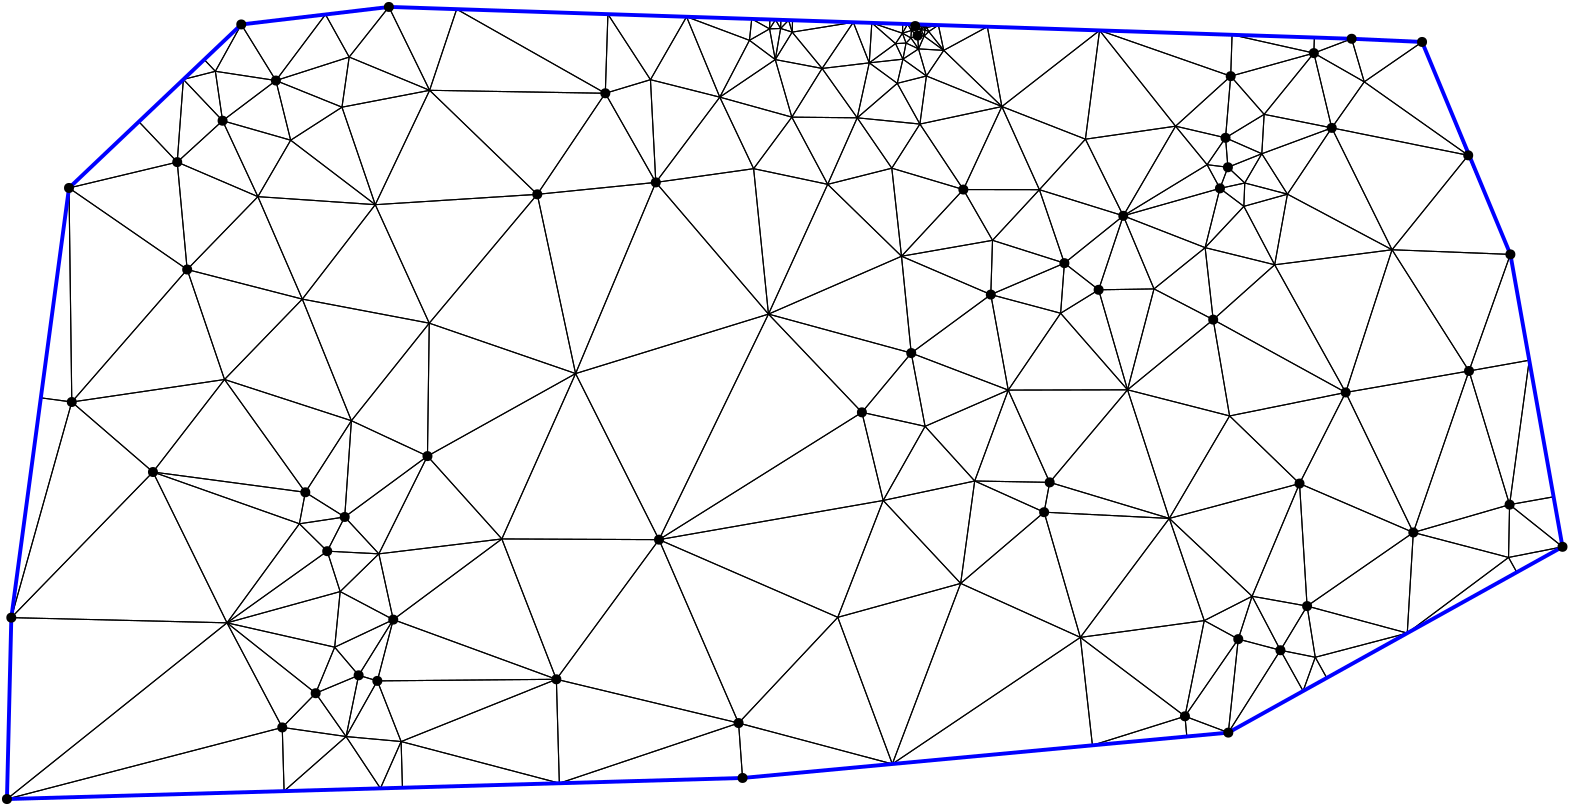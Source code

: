 <?xml version="1.0"?>
<!DOCTYPE ipe SYSTEM "ipe.dtd">
<ipe version="70218" creator="Ipe 7.2.24">
<info created="D:20221020151441" modified="D:20221020151441"/>
<ipestyle name="basic">
<symbol name="mark/disk(sx)" transformations="translations">
<path fill="sym-stroke">
0.6 0 0 0.6 0 0 e
</path>
</symbol>
<anglesize name="22.5 deg" value="22.5"/>
<anglesize name="30 deg" value="30"/>
<anglesize name="45 deg" value="45"/>
<anglesize name="60 deg" value="60"/>
<anglesize name="90 deg" value="90"/>
<arrowsize name="large" value="10"/>
<arrowsize name="small" value="5"/>
<arrowsize name="tiny" value="3"/>
<color name="blue" value="0 0 1"/>
<color name="gray" value="0.745"/>
<color name="green" value="0 1 0"/>
<color name="red" value="1 0 0"/>
<color name="pink" value="1 0.753 0.796"/>
<pen name="heavier" value="0.8"/>
<pen name="fat" value="1.4"/>
<pen name="ultrafat" value="2"/>
<gridsize name="16 pts (~6 mm)" value="16"/>
<gridsize name="32 pts (~12 mm)" value="32"/>
<gridsize name="4 pts" value="4"/>
<gridsize name="8 pts (~3 mm)" value="8"/>
<opacity name="10%" value="0.1"/>
<opacity name="25%" value="0.25"/>
<opacity name="50%" value="0.5"/>
<opacity name="75%" value="0.75"/>
<symbolsize name="large" value="5"/>
<symbolsize name="small" value="2"/>
<symbolsize name="tiny" value="1.1"/>
<textsize name="huge" value="\huge"/>
<textsize name="large" value="\large"/>
<textsize name="small" value="\small"/>
<textsize name="tiny" value="	iny"/>
<tiling name="falling" angle="-60" step="4" width="1"/>
<tiling name="rising" angle="30" step="4" width="1"/>
</ipestyle>
<page>
<layer name="hull"/>
<layer name="constraints"/>
<layer name="triangulation"/>
<layer name="obtuse"/>
<layer name="blub"/>
<layer name="problems"/>
<view layers="hull constraints triangulation obtuse blub" active="triangulation"/>
<path layer="triangulation" stroke="black">
520.116 331.734 m 
484.051 341.463 l 
</path>
<path layer="triangulation" stroke="black">
484.051 341.463 m 
486.995 323.044 l 
</path>
<path layer="triangulation" stroke="black">
486.995 323.044 m 
520.116 331.734 l 
</path>
<path layer="triangulation" stroke="black">
95.2182 335.437 m 
16 272 l 
</path>
<path layer="triangulation" stroke="black">
16 272 m 
115.11 297.78 l 
</path>
<path layer="triangulation" stroke="black">
115.11 297.78 m 
95.2182 335.437 l 
</path>
<path layer="triangulation" stroke="black">
95.2182 335.437 m 
17.5754 337.309 l 
</path>
<path layer="triangulation" stroke="black">
17.5754 337.309 m 
16 272 l 
</path>
<path layer="triangulation" stroke="black">
16 272 m 
95.2182 335.437 l 
</path>
<path layer="triangulation" stroke="black">
220.711 425.171 m 
167.386 395.458 l 
</path>
<path layer="triangulation" stroke="black">
167.386 395.458 m 
194.161 365.642 l 
</path>
<path layer="triangulation" stroke="black">
194.161 365.642 m 
220.711 425.171 l 
</path>
<path layer="triangulation" stroke="black">
481.33 385.575 m 
434.451 373.028 l 
</path>
<path layer="triangulation" stroke="black">
434.451 373.028 m 
464.251 345.003 l 
</path>
<path layer="triangulation" stroke="black">
464.251 345.003 m 
481.33 385.575 l 
</path>
<path layer="triangulation" stroke="black">
123.417 382.425 m 
140.006 408.197 l 
</path>
<path layer="triangulation" stroke="black">
140.006 408.197 m 
94.3257 423.037 l 
</path>
<path layer="triangulation" stroke="black">
94.3257 423.037 m 
123.417 382.425 l 
</path>
<path layer="triangulation" stroke="black">
28.1985 416.433 m 
17.5754 337.309 l 
</path>
<path layer="triangulation" stroke="black">
17.5754 337.309 m 
39.3453 414.936 l 
</path>
<path layer="triangulation" stroke="black">
39.3453 414.936 m 
28.1985 416.433 l 
</path>
<path layer="triangulation" stroke="black">
137.596 373.545 m 
123.417 382.425 l 
</path>
<path layer="triangulation" stroke="black">
123.417 382.425 m 
121.282 371.101 l 
</path>
<path layer="triangulation" stroke="black">
121.282 371.101 m 
137.596 373.545 l 
</path>
<path layer="triangulation" stroke="black">
39.3453 414.936 m 
17.5754 337.309 l 
</path>
<path layer="triangulation" stroke="black">
17.5754 337.309 m 
68.5627 389.729 l 
</path>
<path layer="triangulation" stroke="black">
68.5627 389.729 m 
39.3453 414.936 l 
</path>
<path layer="triangulation" stroke="black">
38.3427 491.99 m 
39.3453 414.936 l 
</path>
<path layer="triangulation" stroke="black">
39.3453 414.936 m 
80.8798 462.629 l 
</path>
<path layer="triangulation" stroke="black">
80.8798 462.629 m 
38.3427 491.99 l 
</path>
<path layer="triangulation" stroke="black">
131.294 361.228 m 
135.96 346.686 l 
</path>
<path layer="triangulation" stroke="black">
135.96 346.686 m 
149.889 360.272 l 
</path>
<path layer="triangulation" stroke="black">
149.889 360.272 m 
131.294 361.228 l 
</path>
<path layer="triangulation" stroke="black">
374.173 521.3 m 
360.307 491.417 l 
</path>
<path layer="triangulation" stroke="black">
360.307 491.417 m 
387.684 491.365 l 
</path>
<path layer="triangulation" stroke="black">
387.684 491.365 m 
374.173 521.3 l 
</path>
<path layer="triangulation" stroke="black">
136.608 521.07 m 
148.592 485.976 l 
</path>
<path layer="triangulation" stroke="black">
148.592 485.976 m 
168.158 527.141 l 
</path>
<path layer="triangulation" stroke="black">
168.158 527.141 m 
136.608 521.07 l 
</path>
<path layer="triangulation" stroke="black">
341.599 548.672 m 
343.836 546.844 l 
</path>
<path layer="triangulation" stroke="black">
343.836 546.844 m 
343.639 549.1 l 
</path>
<path layer="triangulation" stroke="black">
343.639 549.1 m 
341.599 548.672 l 
</path>
<path layer="triangulation" stroke="black">
133.989 326.666 m 
127.141 310.097 l 
</path>
<path layer="triangulation" stroke="black">
127.141 310.097 m 
142.609 316.542 l 
</path>
<path layer="triangulation" stroke="black">
142.609 316.542 m 
133.989 326.666 l 
</path>
<path layer="triangulation" stroke="black">
220.711 425.171 m 
290.146 446.576 l 
</path>
<path layer="triangulation" stroke="black">
290.146 446.576 m 
249.596 493.995 l 
</path>
<path layer="triangulation" stroke="black">
249.596 493.995 m 
220.711 425.171 l 
</path>
<path layer="triangulation" stroke="black">
142.609 316.542 m 
127.141 310.097 l 
</path>
<path layer="triangulation" stroke="black">
127.141 310.097 m 
138.082 294.494 l 
</path>
<path layer="triangulation" stroke="black">
138.082 294.494 m 
142.609 316.542 l 
</path>
<path layer="triangulation" stroke="black">
374.173 521.3 m 
409.343 548.698 l 
</path>
<path layer="triangulation" stroke="black">
409.343 548.698 m 
368.949 550.034 l 
</path>
<path layer="triangulation" stroke="black">
368.949 550.034 m 
374.173 521.3 l 
</path>
<path layer="triangulation" stroke="black">
346.528 406.171 m 
376.471 419.224 l 
</path>
<path layer="triangulation" stroke="black">
376.471 419.224 m 
341.545 432.552 l 
</path>
<path layer="triangulation" stroke="black">
341.545 432.552 m 
346.528 406.171 l 
</path>
<path layer="triangulation" stroke="black">
486.995 323.044 m 
484.051 341.463 l 
</path>
<path layer="triangulation" stroke="black">
484.051 341.463 m 
474.455 325.565 l 
</path>
<path layer="triangulation" stroke="black">
474.455 325.565 m 
486.995 323.044 l 
</path>
<path layer="triangulation" stroke="black">
474.455 325.565 m 
459.274 329.575 l 
</path>
<path layer="triangulation" stroke="black">
459.274 329.575 m 
455.693 295.918 l 
</path>
<path layer="triangulation" stroke="black">
455.693 295.918 m 
474.455 325.565 l 
</path>
<path layer="triangulation" stroke="black">
464.251 345.003 m 
447.029 336.242 l 
</path>
<path layer="triangulation" stroke="black">
447.029 336.242 m 
459.274 329.575 l 
</path>
<path layer="triangulation" stroke="black">
459.274 329.575 m 
464.251 345.003 l 
</path>
<path layer="triangulation" stroke="black">
464.251 345.003 m 
474.455 325.565 l 
</path>
<path layer="triangulation" stroke="black">
474.455 325.565 m 
484.051 341.463 l 
</path>
<path layer="triangulation" stroke="black">
484.051 341.463 m 
464.251 345.003 l 
</path>
<path layer="triangulation" stroke="black">
138.082 294.494 m 
150.449 275.854 l 
</path>
<path layer="triangulation" stroke="black">
150.449 275.854 m 
157.903 292.697 l 
</path>
<path layer="triangulation" stroke="black">
157.903 292.697 m 
138.082 294.494 l 
</path>
<path layer="triangulation" stroke="black">
115.767 274.86 m 
138.082 294.494 l 
</path>
<path layer="triangulation" stroke="black">
138.082 294.494 m 
115.11 297.78 l 
</path>
<path layer="triangulation" stroke="black">
115.11 297.78 m 
115.767 274.86 l 
</path>
<path layer="triangulation" stroke="black">
121.282 371.101 m 
123.417 382.425 l 
</path>
<path layer="triangulation" stroke="black">
123.417 382.425 m 
68.5627 389.729 l 
</path>
<path layer="triangulation" stroke="black">
68.5627 389.729 m 
121.282 371.101 l 
</path>
<path layer="triangulation" stroke="black">
280.818 279.591 m 
334.734 284.625 l 
</path>
<path layer="triangulation" stroke="black">
334.734 284.625 m 
279.386 299.355 l 
</path>
<path layer="triangulation" stroke="black">
279.386 299.355 m 
280.818 279.591 l 
</path>
<path layer="triangulation" stroke="black">
127.141 310.097 m 
133.989 326.666 l 
</path>
<path layer="triangulation" stroke="black">
133.989 326.666 m 
95.2182 335.437 l 
</path>
<path layer="triangulation" stroke="black">
95.2182 335.437 m 
127.141 310.097 l 
</path>
<path layer="triangulation" stroke="black">
220.711 425.171 m 
249.596 493.995 l 
</path>
<path layer="triangulation" stroke="black">
249.596 493.995 m 
206.916 489.698 l 
</path>
<path layer="triangulation" stroke="black">
206.916 489.698 m 
220.711 425.171 l 
</path>
<path layer="triangulation" stroke="black">
194.161 365.642 m 
250.742 365.381 l 
</path>
<path layer="triangulation" stroke="black">
250.742 365.381 m 
220.711 425.171 l 
</path>
<path layer="triangulation" stroke="black">
220.711 425.171 m 
194.161 365.642 l 
</path>
<path layer="triangulation" stroke="black">
364.39 386.499 m 
389.381 375.263 l 
</path>
<path layer="triangulation" stroke="black">
389.381 375.263 m 
391.386 386.005 l 
</path>
<path layer="triangulation" stroke="black">
391.386 386.005 m 
364.39 386.499 l 
</path>
<path layer="triangulation" stroke="black">
402.428 330.199 m 
389.381 375.263 l 
</path>
<path layer="triangulation" stroke="black">
389.381 375.263 m 
359.335 349.63 l 
</path>
<path layer="triangulation" stroke="black">
359.335 349.63 m 
402.428 330.199 l 
</path>
<path layer="triangulation" stroke="black">
279.386 299.355 m 
213.79 315.11 l 
</path>
<path layer="triangulation" stroke="black">
213.79 315.11 m 
214.863 277.7 l 
</path>
<path layer="triangulation" stroke="black">
214.863 277.7 m 
279.386 299.355 l 
</path>
<path layer="triangulation" stroke="black">
149.889 360.272 m 
155.069 336.593 l 
</path>
<path layer="triangulation" stroke="black">
155.069 336.593 m 
194.161 365.642 l 
</path>
<path layer="triangulation" stroke="black">
194.161 365.642 m 
149.889 360.272 l 
</path>
<path layer="triangulation" stroke="black">
402.428 330.199 m 
334.734 284.625 l 
</path>
<path layer="triangulation" stroke="black">
334.734 284.625 m 
406.773 291.351 l 
</path>
<path layer="triangulation" stroke="black">
406.773 291.351 m 
402.428 330.199 l 
</path>
<path layer="triangulation" stroke="black">
279.386 299.355 m 
315.098 337.419 l 
</path>
<path layer="triangulation" stroke="black">
315.098 337.419 m 
250.742 365.381 l 
</path>
<path layer="triangulation" stroke="black">
250.742 365.381 m 
279.386 299.355 l 
</path>
<path layer="triangulation" stroke="black">
542.343 426.107 m 
497.944 418.373 l 
</path>
<path layer="triangulation" stroke="black">
497.944 418.373 m 
522.292 367.959 l 
</path>
<path layer="triangulation" stroke="black">
522.292 367.959 m 
542.343 426.107 l 
</path>
<path layer="triangulation" stroke="black">
157.903 292.697 m 
150.449 275.854 l 
</path>
<path layer="triangulation" stroke="black">
150.449 275.854 m 
158.379 276.081 l 
</path>
<path layer="triangulation" stroke="black">
158.379 276.081 m 
157.903 292.697 l 
</path>
<path layer="triangulation" stroke="black">
279.386 299.355 m 
250.742 365.381 l 
</path>
<path layer="triangulation" stroke="black">
250.742 365.381 m 
213.79 315.11 l 
</path>
<path layer="triangulation" stroke="black">
213.79 315.11 m 
279.386 299.355 l 
</path>
<path layer="triangulation" stroke="black">
194.161 365.642 m 
155.069 336.593 l 
</path>
<path layer="triangulation" stroke="black">
155.069 336.593 m 
213.79 315.11 l 
</path>
<path layer="triangulation" stroke="black">
213.79 315.11 m 
194.161 365.642 l 
</path>
<path layer="triangulation" stroke="black">
149.34 314.537 m 
213.79 315.11 l 
</path>
<path layer="triangulation" stroke="black">
213.79 315.11 m 
155.069 336.593 l 
</path>
<path layer="triangulation" stroke="black">
155.069 336.593 m 
149.34 314.537 l 
</path>
<path layer="triangulation" stroke="black">
95.2182 335.437 m 
121.282 371.101 l 
</path>
<path layer="triangulation" stroke="black">
121.282 371.101 m 
68.5627 389.729 l 
</path>
<path layer="triangulation" stroke="black">
68.5627 389.729 m 
95.2182 335.437 l 
</path>
<path layer="triangulation" stroke="black">
137.596 373.545 m 
167.386 395.458 l 
</path>
<path layer="triangulation" stroke="black">
167.386 395.458 m 
140.006 408.197 l 
</path>
<path layer="triangulation" stroke="black">
140.006 408.197 m 
137.596 373.545 l 
</path>
<path layer="triangulation" stroke="black">
155.069 336.593 m 
142.609 316.542 l 
</path>
<path layer="triangulation" stroke="black">
142.609 316.542 m 
149.34 314.537 l 
</path>
<path layer="triangulation" stroke="black">
149.34 314.537 m 
155.069 336.593 l 
</path>
<path layer="triangulation" stroke="black">
135.96 346.686 m 
131.294 361.228 l 
</path>
<path layer="triangulation" stroke="black">
131.294 361.228 m 
95.2182 335.437 l 
</path>
<path layer="triangulation" stroke="black">
95.2182 335.437 m 
135.96 346.686 l 
</path>
<path layer="triangulation" stroke="black">
68.5627 389.729 m 
94.3257 423.037 l 
</path>
<path layer="triangulation" stroke="black">
94.3257 423.037 m 
39.3453 414.936 l 
</path>
<path layer="triangulation" stroke="black">
39.3453 414.936 m 
68.5627 389.729 l 
</path>
<path layer="triangulation" stroke="black">
140.006 408.197 m 
167.386 395.458 l 
</path>
<path layer="triangulation" stroke="black">
167.386 395.458 m 
168.032 443.312 l 
</path>
<path layer="triangulation" stroke="black">
168.032 443.312 m 
140.006 408.197 l 
</path>
<path layer="triangulation" stroke="black">
80.8798 462.629 m 
77.2992 501.299 l 
</path>
<path layer="triangulation" stroke="black">
77.2992 501.299 m 
38.3427 491.99 l 
</path>
<path layer="triangulation" stroke="black">
38.3427 491.99 m 
80.8798 462.629 l 
</path>
<path layer="triangulation" stroke="black">
168.158 527.141 m 
206.916 489.698 l 
</path>
<path layer="triangulation" stroke="black">
206.916 489.698 m 
231.407 526.077 l 
</path>
<path layer="triangulation" stroke="black">
231.407 526.077 m 
168.158 527.141 l 
</path>
<path layer="triangulation" stroke="black">
91.0322 533.986 m 
112.818 530.66 l 
</path>
<path layer="triangulation" stroke="black">
112.818 530.66 m 
100.358 550.854 l 
</path>
<path layer="triangulation" stroke="black">
100.358 550.854 m 
91.0322 533.986 l 
</path>
<path layer="triangulation" stroke="black">
122.333 451.976 m 
80.8798 462.629 l 
</path>
<path layer="triangulation" stroke="black">
80.8798 462.629 m 
94.3257 423.037 l 
</path>
<path layer="triangulation" stroke="black">
94.3257 423.037 m 
122.333 451.976 l 
</path>
<path layer="triangulation" stroke="black">
91.0322 533.986 m 
93.6266 516.194 l 
</path>
<path layer="triangulation" stroke="black">
93.6266 516.194 m 
112.818 530.66 l 
</path>
<path layer="triangulation" stroke="black">
112.818 530.66 m 
91.0322 533.986 l 
</path>
<path layer="triangulation" stroke="black">
77.2992 501.299 m 
80.8798 462.629 l 
</path>
<path layer="triangulation" stroke="black">
80.8798 462.629 m 
106.337 488.863 l 
</path>
<path layer="triangulation" stroke="black">
106.337 488.863 m 
77.2992 501.299 l 
</path>
<path layer="triangulation" stroke="black">
448.05 500.367 m 
452.685 491.847 l 
</path>
<path layer="triangulation" stroke="black">
452.685 491.847 m 
455.55 499.437 l 
</path>
<path layer="triangulation" stroke="black">
455.55 499.437 m 
448.05 500.367 l 
</path>
<path layer="triangulation" stroke="black">
130.672 554.449 m 
100.358 550.854 l 
</path>
<path layer="triangulation" stroke="black">
100.358 550.854 m 
112.818 530.66 l 
</path>
<path layer="triangulation" stroke="black">
112.818 530.66 m 
130.672 554.449 l 
</path>
<path layer="triangulation" stroke="black">
231.407 526.077 m 
177.9 556.349 l 
</path>
<path layer="triangulation" stroke="black">
177.9 556.349 m 
168.158 527.141 l 
</path>
<path layer="triangulation" stroke="black">
168.158 527.141 m 
231.407 526.077 l 
</path>
<path layer="triangulation" stroke="black">
454.691 510.036 m 
436.702 514.234 l 
</path>
<path layer="triangulation" stroke="black">
436.702 514.234 m 
448.05 500.367 l 
</path>
<path layer="triangulation" stroke="black">
448.05 500.367 m 
454.691 510.036 l 
</path>
<path layer="triangulation" stroke="black">
486.486 540.542 m 
500.092 545.698 l 
</path>
<path layer="triangulation" stroke="black">
500.092 545.698 m 
486.671 546.142 l 
</path>
<path layer="triangulation" stroke="black">
486.671 546.142 m 
486.486 540.542 l 
</path>
<path layer="triangulation" stroke="black">
249.596 493.995 m 
231.407 526.077 l 
</path>
<path layer="triangulation" stroke="black">
231.407 526.077 m 
206.916 489.698 l 
</path>
<path layer="triangulation" stroke="black">
206.916 489.698 m 
249.596 493.995 l 
</path>
<path layer="triangulation" stroke="black">
247.666 530.969 m 
260.663 553.613 l 
</path>
<path layer="triangulation" stroke="black">
260.663 553.613 m 
232.348 554.549 l 
</path>
<path layer="triangulation" stroke="black">
232.348 554.549 m 
247.666 530.969 l 
</path>
<path layer="triangulation" stroke="black">
168.032 443.312 m 
220.711 425.171 l 
</path>
<path layer="triangulation" stroke="black">
220.711 425.171 m 
206.916 489.698 l 
</path>
<path layer="triangulation" stroke="black">
206.916 489.698 m 
168.032 443.312 l 
</path>
<path layer="triangulation" stroke="black">
338.042 467.404 m 
341.545 432.552 l 
</path>
<path layer="triangulation" stroke="black">
341.545 432.552 m 
370.189 453.606 l 
</path>
<path layer="triangulation" stroke="black">
370.189 453.606 m 
338.042 467.404 l 
</path>
<path layer="triangulation" stroke="black">
456.154 409.923 m 
450.251 444.583 l 
</path>
<path layer="triangulation" stroke="black">
450.251 444.583 m 
419.413 419.322 l 
</path>
<path layer="triangulation" stroke="black">
419.413 419.322 m 
456.154 409.923 l 
</path>
<path layer="triangulation" stroke="black">
309.462 535.013 m 
298.556 517.489 l 
</path>
<path layer="triangulation" stroke="black">
298.556 517.489 m 
322.099 517.241 l 
</path>
<path layer="triangulation" stroke="black">
322.099 517.241 m 
309.462 535.013 l 
</path>
<path layer="triangulation" stroke="black">
292.596 538.207 m 
298.683 548.094 l 
</path>
<path layer="triangulation" stroke="black">
298.683 548.094 m 
294.522 549.406 l 
</path>
<path layer="triangulation" stroke="black">
294.522 549.406 m 
292.596 538.207 l 
</path>
<path layer="triangulation" stroke="black">
409.003 455.325 m 
395.325 446.887 l 
</path>
<path layer="triangulation" stroke="black">
395.325 446.887 m 
419.413 419.322 l 
</path>
<path layer="triangulation" stroke="black">
419.413 419.322 m 
409.003 455.325 l 
</path>
<path layer="triangulation" stroke="black">
396.685 464.921 m 
409.003 455.325 l 
</path>
<path layer="triangulation" stroke="black">
409.003 455.325 m 
417.882 481.964 l 
</path>
<path layer="triangulation" stroke="black">
417.882 481.964 m 
396.685 464.921 l 
</path>
<path layer="triangulation" stroke="black">
447.346 470.498 m 
452.685 491.847 l 
</path>
<path layer="triangulation" stroke="black">
452.685 491.847 m 
417.882 481.964 l 
</path>
<path layer="triangulation" stroke="black">
417.882 481.964 m 
447.346 470.498 l 
</path>
<path layer="triangulation" stroke="black">
504.624 530.189 m 
525.442 544.552 l 
</path>
<path layer="triangulation" stroke="black">
525.442 544.552 m 
500.092 545.698 l 
</path>
<path layer="triangulation" stroke="black">
500.092 545.698 m 
504.624 530.189 l 
</path>
<path layer="triangulation" stroke="black">
409.343 548.698 m 
436.702 514.234 l 
</path>
<path layer="triangulation" stroke="black">
436.702 514.234 m 
456.552 532.235 l 
</path>
<path layer="triangulation" stroke="black">
456.552 532.235 m 
409.343 548.698 l 
</path>
<path layer="triangulation" stroke="black">
472.385 464.336 m 
450.251 444.583 l 
</path>
<path layer="triangulation" stroke="black">
450.251 444.583 m 
497.944 418.373 l 
</path>
<path layer="triangulation" stroke="black">
497.944 418.373 m 
472.385 464.336 l 
</path>
<path layer="triangulation" stroke="black">
436.702 514.234 m 
454.691 510.036 l 
</path>
<path layer="triangulation" stroke="black">
454.691 510.036 m 
456.552 532.235 l 
</path>
<path layer="triangulation" stroke="black">
456.552 532.235 m 
436.702 514.234 l 
</path>
<path layer="triangulation" stroke="black">
461.614 493.785 m 
467.753 504.31 l 
</path>
<path layer="triangulation" stroke="black">
467.753 504.31 m 
455.55 499.437 l 
</path>
<path layer="triangulation" stroke="black">
455.55 499.437 m 
461.614 493.785 l 
</path>
<path layer="triangulation" stroke="black">
504.624 530.189 m 
542.056 503.734 l 
</path>
<path layer="triangulation" stroke="black">
542.056 503.734 m 
525.442 544.552 l 
</path>
<path layer="triangulation" stroke="black">
525.442 544.552 m 
504.624 530.189 l 
</path>
<path layer="triangulation" stroke="black">
486.486 540.542 m 
492.931 513.616 l 
</path>
<path layer="triangulation" stroke="black">
492.931 513.616 m 
504.624 530.189 l 
</path>
<path layer="triangulation" stroke="black">
504.624 530.189 m 
486.486 540.542 l 
</path>
<path layer="triangulation" stroke="black">
177.9 556.349 m 
153.494 557.156 l 
</path>
<path layer="triangulation" stroke="black">
153.494 557.156 m 
168.158 527.141 l 
</path>
<path layer="triangulation" stroke="black">
168.158 527.141 m 
177.9 556.349 l 
</path>
<path layer="triangulation" stroke="black">
456.552 532.235 m 
486.486 540.542 l 
</path>
<path layer="triangulation" stroke="black">
486.486 540.542 m 
457.045 547.121 l 
</path>
<path layer="triangulation" stroke="black">
457.045 547.121 m 
456.552 532.235 l 
</path>
<path layer="triangulation" stroke="black">
461.29 485.369 m 
461.614 493.785 l 
</path>
<path layer="triangulation" stroke="black">
461.614 493.785 m 
452.685 491.847 l 
</path>
<path layer="triangulation" stroke="black">
452.685 491.847 m 
461.29 485.369 l 
</path>
<path layer="triangulation" stroke="black">
368.949 550.034 m 
353.242 541.522 l 
</path>
<path layer="triangulation" stroke="black">
353.242 541.522 m 
374.173 521.3 l 
</path>
<path layer="triangulation" stroke="black">
374.173 521.3 m 
368.949 550.034 l 
</path>
<path layer="triangulation" stroke="black">
454.691 510.036 m 
467.753 504.31 l 
</path>
<path layer="triangulation" stroke="black">
467.753 504.31 m 
468.591 518.485 l 
</path>
<path layer="triangulation" stroke="black">
468.591 518.485 m 
454.691 510.036 l 
</path>
<path layer="triangulation" stroke="black">
476.974 489.75 m 
514.633 469.744 l 
</path>
<path layer="triangulation" stroke="black">
514.633 469.744 m 
492.931 513.616 l 
</path>
<path layer="triangulation" stroke="black">
492.931 513.616 m 
476.974 489.75 l 
</path>
<path layer="triangulation" stroke="black">
542.359 503.86 m 
525.442 544.552 l 
</path>
<path layer="triangulation" stroke="black">
525.442 544.552 m 
542.056 503.734 l 
</path>
<path layer="triangulation" stroke="black">
542.056 503.734 m 
542.359 503.86 l 
</path>
<path layer="triangulation" stroke="black">
456.552 532.235 m 
468.591 518.485 l 
</path>
<path layer="triangulation" stroke="black">
468.591 518.485 m 
486.486 540.542 l 
</path>
<path layer="triangulation" stroke="black">
486.486 540.542 m 
456.552 532.235 l 
</path>
<path layer="triangulation" stroke="black">
472.385 464.336 m 
461.29 485.369 l 
</path>
<path layer="triangulation" stroke="black">
461.29 485.369 m 
447.346 470.498 l 
</path>
<path layer="triangulation" stroke="black">
447.346 470.498 m 
472.385 464.336 l 
</path>
<path layer="triangulation" stroke="black">
572.791 380.808 m 
564.028 429.972 l 
</path>
<path layer="triangulation" stroke="black">
564.028 429.972 m 
556.951 377.985 l 
</path>
<path layer="triangulation" stroke="black">
556.951 377.985 m 
572.791 380.808 l 
</path>
<path layer="triangulation" stroke="black">
514.633 469.744 m 
542.056 503.734 l 
</path>
<path layer="triangulation" stroke="black">
542.056 503.734 m 
492.931 513.616 l 
</path>
<path layer="triangulation" stroke="black">
492.931 513.616 m 
514.633 469.744 l 
</path>
<path layer="triangulation" stroke="black">
564.028 429.972 m 
557.238 468.072 l 
</path>
<path layer="triangulation" stroke="black">
557.238 468.072 m 
542.343 426.107 l 
</path>
<path layer="triangulation" stroke="black">
542.343 426.107 m 
564.028 429.972 l 
</path>
<path layer="triangulation" stroke="black">
428.942 455.648 m 
450.251 444.583 l 
</path>
<path layer="triangulation" stroke="black">
450.251 444.583 m 
447.346 470.498 l 
</path>
<path layer="triangulation" stroke="black">
447.346 470.498 m 
428.942 455.648 l 
</path>
<path layer="triangulation" stroke="black">
514.633 469.744 m 
542.343 426.107 l 
</path>
<path layer="triangulation" stroke="black">
542.343 426.107 m 
557.238 468.072 l 
</path>
<path layer="triangulation" stroke="black">
557.238 468.072 m 
514.633 469.744 l 
</path>
<path layer="triangulation" stroke="black">
387.684 491.365 m 
370.805 473.144 l 
</path>
<path layer="triangulation" stroke="black">
370.805 473.144 m 
396.685 464.921 l 
</path>
<path layer="triangulation" stroke="black">
396.685 464.921 m 
387.684 491.365 l 
</path>
<path layer="triangulation" stroke="black">
434.451 373.028 m 
389.381 375.263 l 
</path>
<path layer="triangulation" stroke="black">
389.381 375.263 m 
402.428 330.199 l 
</path>
<path layer="triangulation" stroke="black">
402.428 330.199 m 
434.451 373.028 l 
</path>
<path layer="triangulation" stroke="black">
338.042 467.404 m 
370.189 453.606 l 
</path>
<path layer="triangulation" stroke="black">
370.189 453.606 m 
370.805 473.144 l 
</path>
<path layer="triangulation" stroke="black">
370.805 473.144 m 
338.042 467.404 l 
</path>
<path layer="triangulation" stroke="black">
364.39 386.499 m 
346.528 406.171 l 
</path>
<path layer="triangulation" stroke="black">
346.528 406.171 m 
331.446 379.49 l 
</path>
<path layer="triangulation" stroke="black">
331.446 379.49 m 
364.39 386.499 l 
</path>
<path layer="triangulation" stroke="black">
404.247 509.554 m 
387.684 491.365 l 
</path>
<path layer="triangulation" stroke="black">
387.684 491.365 m 
417.882 481.964 l 
</path>
<path layer="triangulation" stroke="black">
417.882 481.964 m 
404.247 509.554 l 
</path>
<path layer="triangulation" stroke="black">
370.189 453.606 m 
395.325 446.887 l 
</path>
<path layer="triangulation" stroke="black">
395.325 446.887 m 
396.685 464.921 l 
</path>
<path layer="triangulation" stroke="black">
396.685 464.921 m 
370.189 453.606 l 
</path>
<path layer="triangulation" stroke="black">
459.274 329.575 m 
440.082 301.79 l 
</path>
<path layer="triangulation" stroke="black">
440.082 301.79 m 
455.693 295.918 l 
</path>
<path layer="triangulation" stroke="black">
455.693 295.918 m 
459.274 329.575 l 
</path>
<path layer="triangulation" stroke="black">
434.451 373.028 m 
391.386 386.005 l 
</path>
<path layer="triangulation" stroke="black">
391.386 386.005 m 
389.381 375.263 l 
</path>
<path layer="triangulation" stroke="black">
389.381 375.263 m 
434.451 373.028 l 
</path>
<path layer="triangulation" stroke="black">
346.528 406.171 m 
341.545 432.552 l 
</path>
<path layer="triangulation" stroke="black">
341.545 432.552 m 
323.785 411.212 l 
</path>
<path layer="triangulation" stroke="black">
323.785 411.212 m 
346.528 406.171 l 
</path>
<path layer="triangulation" stroke="black">
456.154 409.923 m 
497.944 418.373 l 
</path>
<path layer="triangulation" stroke="black">
497.944 418.373 m 
450.251 444.583 l 
</path>
<path layer="triangulation" stroke="black">
450.251 444.583 m 
456.154 409.923 l 
</path>
<path layer="triangulation" stroke="black">
481.33 385.575 m 
522.292 367.959 l 
</path>
<path layer="triangulation" stroke="black">
522.292 367.959 m 
497.944 418.373 l 
</path>
<path layer="triangulation" stroke="black">
497.944 418.373 m 
481.33 385.575 l 
</path>
<path layer="triangulation" stroke="black">
542.343 426.107 m 
522.292 367.959 l 
</path>
<path layer="triangulation" stroke="black">
522.292 367.959 m 
556.951 377.985 l 
</path>
<path layer="triangulation" stroke="black">
556.951 377.985 m 
542.343 426.107 l 
</path>
<path layer="triangulation" stroke="black">
481.33 385.575 m 
484.051 341.463 l 
</path>
<path layer="triangulation" stroke="black">
484.051 341.463 m 
522.292 367.959 l 
</path>
<path layer="triangulation" stroke="black">
522.292 367.959 m 
481.33 385.575 l 
</path>
<path layer="triangulation" stroke="black">
522.292 367.959 m 
556.574 358.978 l 
</path>
<path layer="triangulation" stroke="black">
556.574 358.978 m 
556.951 377.985 l 
</path>
<path layer="triangulation" stroke="black">
556.951 377.985 m 
522.292 367.959 l 
</path>
<path layer="triangulation" stroke="black">
127.141 310.097 m 
95.2182 335.437 l 
</path>
<path layer="triangulation" stroke="black">
95.2182 335.437 m 
115.11 297.78 l 
</path>
<path layer="triangulation" stroke="black">
115.11 297.78 m 
127.141 310.097 l 
</path>
<path layer="triangulation" stroke="black">
68.5627 389.729 m 
17.5754 337.309 l 
</path>
<path layer="triangulation" stroke="black">
17.5754 337.309 m 
95.2182 335.437 l 
</path>
<path layer="triangulation" stroke="black">
95.2182 335.437 m 
68.5627 389.729 l 
</path>
<path layer="triangulation" stroke="black">
93.6266 516.194 m 
106.337 488.863 l 
</path>
<path layer="triangulation" stroke="black">
106.337 488.863 m 
118.136 509.183 l 
</path>
<path layer="triangulation" stroke="black">
118.136 509.183 m 
93.6266 516.194 l 
</path>
<path layer="triangulation" stroke="black">
94.3257 423.037 m 
68.5627 389.729 l 
</path>
<path layer="triangulation" stroke="black">
68.5627 389.729 m 
123.417 382.425 l 
</path>
<path layer="triangulation" stroke="black">
123.417 382.425 m 
94.3257 423.037 l 
</path>
<path layer="triangulation" stroke="black">
283.302 545.138 m 
290.549 549.27 l 
</path>
<path layer="triangulation" stroke="black">
290.549 549.27 m 
284.125 552.838 l 
</path>
<path layer="triangulation" stroke="black">
284.125 552.838 m 
283.302 545.138 l 
</path>
<path layer="triangulation" stroke="black">
283.302 545.138 m 
292.596 538.207 l 
</path>
<path layer="triangulation" stroke="black">
292.596 538.207 m 
290.549 549.27 l 
</path>
<path layer="triangulation" stroke="black">
290.549 549.27 m 
283.302 545.138 l 
</path>
<path layer="triangulation" stroke="black">
341.77 550.932 m 
341.599 548.672 l 
</path>
<path layer="triangulation" stroke="black">
341.599 548.672 m 
342.977 550.281 l 
</path>
<path layer="triangulation" stroke="black">
342.977 550.281 m 
341.77 550.932 l 
</path>
<path layer="triangulation" stroke="black">
338.376 547.695 m 
341.425 546.001 l 
</path>
<path layer="triangulation" stroke="black">
341.425 546.001 m 
341.599 548.672 l 
</path>
<path layer="triangulation" stroke="black">
341.599 548.672 m 
338.376 547.695 l 
</path>
<path layer="triangulation" stroke="black">
346.215 550.528 m 
346.445 550.42 l 
</path>
<path layer="triangulation" stroke="black">
346.445 550.42 m 
346.426 550.614 l 
</path>
<path layer="triangulation" stroke="black">
346.426 550.614 m 
346.215 550.528 l 
</path>
<path layer="triangulation" stroke="black">
468.591 518.485 m 
467.753 504.31 l 
</path>
<path layer="triangulation" stroke="black">
467.753 504.31 m 
492.931 513.616 l 
</path>
<path layer="triangulation" stroke="black">
492.931 513.616 m 
468.591 518.485 l 
</path>
<path layer="triangulation" stroke="black">
454.691 510.036 m 
455.55 499.437 l 
</path>
<path layer="triangulation" stroke="black">
455.55 499.437 m 
467.753 504.31 l 
</path>
<path layer="triangulation" stroke="black">
467.753 504.31 m 
454.691 510.036 l 
</path>
<path layer="triangulation" stroke="black">
542.343 426.107 m 
514.633 469.744 l 
</path>
<path layer="triangulation" stroke="black">
514.633 469.744 m 
497.944 418.373 l 
</path>
<path layer="triangulation" stroke="black">
497.944 418.373 m 
542.343 426.107 l 
</path>
<path layer="triangulation" stroke="black">
461.29 485.369 m 
452.685 491.847 l 
</path>
<path layer="triangulation" stroke="black">
452.685 491.847 m 
447.346 470.498 l 
</path>
<path layer="triangulation" stroke="black">
447.346 470.498 m 
461.29 485.369 l 
</path>
<path layer="triangulation" stroke="black">
459.274 329.575 m 
447.029 336.242 l 
</path>
<path layer="triangulation" stroke="black">
447.029 336.242 m 
440.082 301.79 l 
</path>
<path layer="triangulation" stroke="black">
440.082 301.79 m 
459.274 329.575 l 
</path>
<path layer="triangulation" stroke="black">
459.274 329.575 m 
474.455 325.565 l 
</path>
<path layer="triangulation" stroke="black">
474.455 325.565 m 
464.251 345.003 l 
</path>
<path layer="triangulation" stroke="black">
464.251 345.003 m 
459.274 329.575 l 
</path>
<path layer="triangulation" stroke="black">
122.333 451.976 m 
94.3257 423.037 l 
</path>
<path layer="triangulation" stroke="black">
94.3257 423.037 m 
140.006 408.197 l 
</path>
<path layer="triangulation" stroke="black">
140.006 408.197 m 
122.333 451.976 l 
</path>
<path layer="triangulation" stroke="black">
123.417 382.425 m 
137.596 373.545 l 
</path>
<path layer="triangulation" stroke="black">
137.596 373.545 m 
140.006 408.197 l 
</path>
<path layer="triangulation" stroke="black">
140.006 408.197 m 
123.417 382.425 l 
</path>
<path layer="triangulation" stroke="black">
137.596 373.545 m 
149.889 360.272 l 
</path>
<path layer="triangulation" stroke="black">
149.889 360.272 m 
167.386 395.458 l 
</path>
<path layer="triangulation" stroke="black">
167.386 395.458 m 
137.596 373.545 l 
</path>
<path layer="triangulation" stroke="black">
137.596 373.545 m 
131.294 361.228 l 
</path>
<path layer="triangulation" stroke="black">
131.294 361.228 m 
149.889 360.272 l 
</path>
<path layer="triangulation" stroke="black">
149.889 360.272 m 
137.596 373.545 l 
</path>
<path layer="triangulation" stroke="black">
139.203 539.12 m 
136.608 521.07 l 
</path>
<path layer="triangulation" stroke="black">
136.608 521.07 m 
168.158 527.141 l 
</path>
<path layer="triangulation" stroke="black">
168.158 527.141 m 
139.203 539.12 l 
</path>
<path layer="triangulation" stroke="black">
148.592 485.976 m 
206.916 489.698 l 
</path>
<path layer="triangulation" stroke="black">
206.916 489.698 m 
168.158 527.141 l 
</path>
<path layer="triangulation" stroke="black">
168.158 527.141 m 
148.592 485.976 l 
</path>
<path layer="triangulation" stroke="black">
148.592 485.976 m 
168.032 443.312 l 
</path>
<path layer="triangulation" stroke="black">
168.032 443.312 m 
206.916 489.698 l 
</path>
<path layer="triangulation" stroke="black">
206.916 489.698 m 
148.592 485.976 l 
</path>
<path layer="triangulation" stroke="black">
122.333 451.976 m 
106.337 488.863 l 
</path>
<path layer="triangulation" stroke="black">
106.337 488.863 m 
80.8798 462.629 l 
</path>
<path layer="triangulation" stroke="black">
80.8798 462.629 m 
122.333 451.976 l 
</path>
<path layer="triangulation" stroke="black">
136.608 521.07 m 
118.136 509.183 l 
</path>
<path layer="triangulation" stroke="black">
118.136 509.183 m 
148.592 485.976 l 
</path>
<path layer="triangulation" stroke="black">
148.592 485.976 m 
136.608 521.07 l 
</path>
<path layer="triangulation" stroke="black">
93.6266 516.194 m 
77.2992 501.299 l 
</path>
<path layer="triangulation" stroke="black">
77.2992 501.299 m 
106.337 488.863 l 
</path>
<path layer="triangulation" stroke="black">
106.337 488.863 m 
93.6266 516.194 l 
</path>
<path layer="triangulation" stroke="black">
249.596 493.995 m 
272.624 524.678 l 
</path>
<path layer="triangulation" stroke="black">
272.624 524.678 m 
247.666 530.969 l 
</path>
<path layer="triangulation" stroke="black">
247.666 530.969 m 
249.596 493.995 l 
</path>
<path layer="triangulation" stroke="black">
284.801 498.933 m 
290.146 446.576 l 
</path>
<path layer="triangulation" stroke="black">
290.146 446.576 m 
311.46 493.293 l 
</path>
<path layer="triangulation" stroke="black">
311.46 493.293 m 
284.801 498.933 l 
</path>
<path layer="triangulation" stroke="black">
136.608 521.07 m 
139.203 539.12 l 
</path>
<path layer="triangulation" stroke="black">
139.203 539.12 m 
112.818 530.66 l 
</path>
<path layer="triangulation" stroke="black">
112.818 530.66 m 
136.608 521.07 l 
</path>
<path layer="triangulation" stroke="black">
272.624 524.678 m 
260.663 553.613 l 
</path>
<path layer="triangulation" stroke="black">
260.663 553.613 m 
247.666 530.969 l 
</path>
<path layer="triangulation" stroke="black">
247.666 530.969 m 
272.624 524.678 l 
</path>
<path layer="triangulation" stroke="black">
344.212 549.943 m 
345.141 548.841 l 
</path>
<path layer="triangulation" stroke="black">
345.141 548.841 m 
345.093 550.205 l 
</path>
<path layer="triangulation" stroke="black">
345.093 550.205 m 
344.212 549.943 l 
</path>
<path layer="triangulation" stroke="black">
341.77 550.932 m 
340.229 550.983 l 
</path>
<path layer="triangulation" stroke="black">
340.229 550.983 m 
341.599 548.672 l 
</path>
<path layer="triangulation" stroke="black">
341.599 548.672 m 
341.77 550.932 l 
</path>
<path layer="triangulation" stroke="black">
284.801 498.933 m 
249.596 493.995 l 
</path>
<path layer="triangulation" stroke="black">
249.596 493.995 m 
290.146 446.576 l 
</path>
<path layer="triangulation" stroke="black">
290.146 446.576 m 
284.801 498.933 l 
</path>
<path layer="triangulation" stroke="black">
340.229 550.983 m 
338.376 547.695 l 
</path>
<path layer="triangulation" stroke="black">
338.376 547.695 m 
341.599 548.672 l 
</path>
<path layer="triangulation" stroke="black">
341.599 548.672 m 
340.229 550.983 l 
</path>
<path layer="triangulation" stroke="black">
309.462 535.013 m 
298.683 548.094 l 
</path>
<path layer="triangulation" stroke="black">
298.683 548.094 m 
292.596 538.207 l 
</path>
<path layer="triangulation" stroke="black">
292.596 538.207 m 
309.462 535.013 l 
</path>
<path layer="triangulation" stroke="black">
344.212 549.943 m 
343.639 549.1 l 
</path>
<path layer="triangulation" stroke="black">
343.639 549.1 m 
345.141 548.841 l 
</path>
<path layer="triangulation" stroke="black">
345.141 548.841 m 
344.212 549.943 l 
</path>
<path layer="triangulation" stroke="black">
346.471 548.902 m 
345.141 548.841 l 
</path>
<path layer="triangulation" stroke="black">
345.141 548.841 m 
346.183 546.671 l 
</path>
<path layer="triangulation" stroke="black">
346.183 546.671 m 
346.471 548.902 l 
</path>
<path layer="triangulation" stroke="black">
345.078 550.823 m 
345.258 550.534 l 
</path>
<path layer="triangulation" stroke="black">
345.258 550.534 m 
345.373 550.813 l 
</path>
<path layer="triangulation" stroke="black">
345.373 550.813 m 
345.078 550.823 l 
</path>
<path layer="triangulation" stroke="black">
342.977 550.281 m 
343.639 549.1 l 
</path>
<path layer="triangulation" stroke="black">
343.639 549.1 m 
344.212 549.943 l 
</path>
<path layer="triangulation" stroke="black">
344.212 549.943 m 
342.977 550.281 l 
</path>
<path layer="triangulation" stroke="black">
345.093 550.205 m 
345.531 550.192 l 
</path>
<path layer="triangulation" stroke="black">
345.531 550.192 m 
345.258 550.534 l 
</path>
<path layer="triangulation" stroke="black">
345.258 550.534 m 
345.093 550.205 l 
</path>
<path layer="triangulation" stroke="black">
345.141 548.841 m 
346.471 548.902 l 
</path>
<path layer="triangulation" stroke="black">
346.471 548.902 m 
346.099 549.919 l 
</path>
<path layer="triangulation" stroke="black">
346.099 549.919 m 
345.141 548.841 l 
</path>
<path layer="triangulation" stroke="black">
345.141 548.841 m 
343.836 546.844 l 
</path>
<path layer="triangulation" stroke="black">
343.836 546.844 m 
346.183 546.671 l 
</path>
<path layer="triangulation" stroke="black">
346.183 546.671 m 
345.141 548.841 l 
</path>
<path layer="triangulation" stroke="black">
347.857 548.296 m 
347.144 549.778 l 
</path>
<path layer="triangulation" stroke="black">
347.144 549.778 m 
346.471 548.902 l 
</path>
<path layer="triangulation" stroke="black">
346.471 548.902 m 
347.857 548.296 l 
</path>
<path layer="triangulation" stroke="black">
345.093 550.205 m 
345.258 550.534 l 
</path>
<path layer="triangulation" stroke="black">
345.258 550.534 m 
344.922 550.535 l 
</path>
<path layer="triangulation" stroke="black">
344.922 550.535 m 
345.093 550.205 l 
</path>
<path layer="triangulation" stroke="black">
346.445 550.42 m 
346.099 549.919 l 
</path>
<path layer="triangulation" stroke="black">
346.099 549.919 m 
347.144 549.778 l 
</path>
<path layer="triangulation" stroke="black">
347.144 549.778 m 
346.445 550.42 l 
</path>
<path layer="triangulation" stroke="black">
343.836 546.844 m 
344.171 542.056 l 
</path>
<path layer="triangulation" stroke="black">
344.171 542.056 m 
346.183 546.671 l 
</path>
<path layer="triangulation" stroke="black">
346.183 546.671 m 
343.836 546.844 l 
</path>
<path layer="triangulation" stroke="black">
341.425 546.001 m 
339.684 544.151 l 
</path>
<path layer="triangulation" stroke="black">
339.684 544.151 m 
344.171 542.056 l 
</path>
<path layer="triangulation" stroke="black">
344.171 542.056 m 
341.425 546.001 l 
</path>
<path layer="triangulation" stroke="black">
326.433 537.029 m 
327.353 551.409 l 
</path>
<path layer="triangulation" stroke="black">
327.353 551.409 m 
320.685 551.629 l 
</path>
<path layer="triangulation" stroke="black">
320.685 551.629 m 
326.433 537.029 l 
</path>
<path layer="triangulation" stroke="black">
557.238 468.072 m 
542.359 503.86 l 
</path>
<path layer="triangulation" stroke="black">
542.359 503.86 m 
542.056 503.734 l 
</path>
<path layer="triangulation" stroke="black">
542.056 503.734 m 
557.238 468.072 l 
</path>
<path layer="triangulation" stroke="black">
404.247 509.554 m 
436.702 514.234 l 
</path>
<path layer="triangulation" stroke="black">
436.702 514.234 m 
409.343 548.698 l 
</path>
<path layer="triangulation" stroke="black">
409.343 548.698 m 
404.247 509.554 l 
</path>
<path layer="triangulation" stroke="black">
417.882 481.964 m 
452.685 491.847 l 
</path>
<path layer="triangulation" stroke="black">
452.685 491.847 m 
448.05 500.367 l 
</path>
<path layer="triangulation" stroke="black">
448.05 500.367 m 
417.882 481.964 l 
</path>
<path layer="triangulation" stroke="black">
374.173 521.3 m 
404.247 509.554 l 
</path>
<path layer="triangulation" stroke="black">
404.247 509.554 m 
409.343 548.698 l 
</path>
<path layer="triangulation" stroke="black">
409.343 548.698 m 
374.173 521.3 l 
</path>
<path layer="triangulation" stroke="black">
417.882 481.964 m 
436.702 514.234 l 
</path>
<path layer="triangulation" stroke="black">
436.702 514.234 m 
404.247 509.554 l 
</path>
<path layer="triangulation" stroke="black">
404.247 509.554 m 
417.882 481.964 l 
</path>
<path layer="triangulation" stroke="black">
481.33 385.575 m 
464.251 345.003 l 
</path>
<path layer="triangulation" stroke="black">
464.251 345.003 m 
484.051 341.463 l 
</path>
<path layer="triangulation" stroke="black">
484.051 341.463 m 
481.33 385.575 l 
</path>
<path layer="triangulation" stroke="black">
481.33 385.575 m 
456.154 409.923 l 
</path>
<path layer="triangulation" stroke="black">
456.154 409.923 m 
434.451 373.028 l 
</path>
<path layer="triangulation" stroke="black">
434.451 373.028 m 
481.33 385.575 l 
</path>
<path layer="triangulation" stroke="black">
396.685 464.921 m 
395.325 446.887 l 
</path>
<path layer="triangulation" stroke="black">
395.325 446.887 m 
409.003 455.325 l 
</path>
<path layer="triangulation" stroke="black">
409.003 455.325 m 
396.685 464.921 l 
</path>
<path layer="triangulation" stroke="black">
370.189 453.606 m 
341.545 432.552 l 
</path>
<path layer="triangulation" stroke="black">
341.545 432.552 m 
376.471 419.224 l 
</path>
<path layer="triangulation" stroke="black">
376.471 419.224 m 
370.189 453.606 l 
</path>
<path layer="triangulation" stroke="black">
514.633 469.744 m 
476.974 489.75 l 
</path>
<path layer="triangulation" stroke="black">
476.974 489.75 m 
472.385 464.336 l 
</path>
<path layer="triangulation" stroke="black">
472.385 464.336 m 
514.633 469.744 l 
</path>
<path layer="triangulation" stroke="black">
492.931 513.616 m 
467.753 504.31 l 
</path>
<path layer="triangulation" stroke="black">
467.753 504.31 m 
476.974 489.75 l 
</path>
<path layer="triangulation" stroke="black">
476.974 489.75 m 
492.931 513.616 l 
</path>
<path layer="triangulation" stroke="black">
520.116 331.734 m 
486.995 323.044 l 
</path>
<path layer="triangulation" stroke="black">
486.995 323.044 m 
491.124 315.616 l 
</path>
<path layer="triangulation" stroke="black">
491.124 315.616 m 
520.116 331.734 l 
</path>
<path layer="triangulation" stroke="black">
474.455 325.565 m 
455.693 295.918 l 
</path>
<path layer="triangulation" stroke="black">
455.693 295.918 m 
482.616 310.886 l 
</path>
<path layer="triangulation" stroke="black">
482.616 310.886 m 
474.455 325.565 l 
</path>
<path layer="triangulation" stroke="black">
138.082 294.494 m 
115.767 274.86 l 
</path>
<path layer="triangulation" stroke="black">
115.767 274.86 m 
150.449 275.854 l 
</path>
<path layer="triangulation" stroke="black">
150.449 275.854 m 
138.082 294.494 l 
</path>
<path layer="triangulation" stroke="black">
115.11 297.78 m 
16 272 l 
</path>
<path layer="triangulation" stroke="black">
16 272 m 
115.767 274.86 l 
</path>
<path layer="triangulation" stroke="black">
115.767 274.86 m 
115.11 297.78 l 
</path>
<path layer="triangulation" stroke="black">
131.294 361.228 m 
121.282 371.101 l 
</path>
<path layer="triangulation" stroke="black">
121.282 371.101 m 
95.2182 335.437 l 
</path>
<path layer="triangulation" stroke="black">
95.2182 335.437 m 
131.294 361.228 l 
</path>
<path layer="triangulation" stroke="black">
131.294 361.228 m 
137.596 373.545 l 
</path>
<path layer="triangulation" stroke="black">
137.596 373.545 m 
121.282 371.101 l 
</path>
<path layer="triangulation" stroke="black">
121.282 371.101 m 
131.294 361.228 l 
</path>
<path layer="triangulation" stroke="black">
38.3427 491.99 m 
28.1985 416.433 l 
</path>
<path layer="triangulation" stroke="black">
28.1985 416.433 m 
39.3453 414.936 l 
</path>
<path layer="triangulation" stroke="black">
39.3453 414.936 m 
38.3427 491.99 l 
</path>
<path layer="triangulation" stroke="black">
155.069 336.593 m 
135.96 346.686 l 
</path>
<path layer="triangulation" stroke="black">
135.96 346.686 m 
133.989 326.666 l 
</path>
<path layer="triangulation" stroke="black">
133.989 326.666 m 
155.069 336.593 l 
</path>
<path layer="triangulation" stroke="black">
155.069 336.593 m 
149.889 360.272 l 
</path>
<path layer="triangulation" stroke="black">
149.889 360.272 m 
135.96 346.686 l 
</path>
<path layer="triangulation" stroke="black">
135.96 346.686 m 
155.069 336.593 l 
</path>
<path layer="triangulation" stroke="black">
155.069 336.593 m 
133.989 326.666 l 
</path>
<path layer="triangulation" stroke="black">
133.989 326.666 m 
142.609 316.542 l 
</path>
<path layer="triangulation" stroke="black">
142.609 316.542 m 
155.069 336.593 l 
</path>
<path layer="triangulation" stroke="black">
135.96 346.686 m 
95.2182 335.437 l 
</path>
<path layer="triangulation" stroke="black">
95.2182 335.437 m 
133.989 326.666 l 
</path>
<path layer="triangulation" stroke="black">
133.989 326.666 m 
135.96 346.686 l 
</path>
<path layer="triangulation" stroke="black">
142.609 316.542 m 
138.082 294.494 l 
</path>
<path layer="triangulation" stroke="black">
138.082 294.494 m 
149.34 314.537 l 
</path>
<path layer="triangulation" stroke="black">
149.34 314.537 m 
142.609 316.542 l 
</path>
<path layer="triangulation" stroke="black">
127.141 310.097 m 
115.11 297.78 l 
</path>
<path layer="triangulation" stroke="black">
115.11 297.78 m 
138.082 294.494 l 
</path>
<path layer="triangulation" stroke="black">
138.082 294.494 m 
127.141 310.097 l 
</path>
<path layer="triangulation" stroke="black">
157.903 292.697 m 
149.34 314.537 l 
</path>
<path layer="triangulation" stroke="black">
149.34 314.537 m 
138.082 294.494 l 
</path>
<path layer="triangulation" stroke="black">
138.082 294.494 m 
157.903 292.697 l 
</path>
<path layer="triangulation" stroke="black">
279.386 299.355 m 
214.863 277.7 l 
</path>
<path layer="triangulation" stroke="black">
214.863 277.7 m 
280.818 279.591 l 
</path>
<path layer="triangulation" stroke="black">
280.818 279.591 m 
279.386 299.355 l 
</path>
<path layer="triangulation" stroke="black">
213.79 315.11 m 
157.903 292.697 l 
</path>
<path layer="triangulation" stroke="black">
157.903 292.697 m 
214.863 277.7 l 
</path>
<path layer="triangulation" stroke="black">
214.863 277.7 m 
213.79 315.11 l 
</path>
<path layer="triangulation" stroke="black">
402.428 330.199 m 
447.029 336.242 l 
</path>
<path layer="triangulation" stroke="black">
447.029 336.242 m 
434.451 373.028 l 
</path>
<path layer="triangulation" stroke="black">
434.451 373.028 m 
402.428 330.199 l 
</path>
<path layer="triangulation" stroke="black">
250.742 365.381 m 
315.098 337.419 l 
</path>
<path layer="triangulation" stroke="black">
315.098 337.419 m 
331.446 379.49 l 
</path>
<path layer="triangulation" stroke="black">
331.446 379.49 m 
250.742 365.381 l 
</path>
<path layer="triangulation" stroke="black">
279.386 299.355 m 
334.734 284.625 l 
</path>
<path layer="triangulation" stroke="black">
334.734 284.625 m 
315.098 337.419 l 
</path>
<path layer="triangulation" stroke="black">
315.098 337.419 m 
279.386 299.355 l 
</path>
<path layer="triangulation" stroke="black">
250.742 365.381 m 
331.446 379.49 l 
</path>
<path layer="triangulation" stroke="black">
331.446 379.49 m 
323.785 411.212 l 
</path>
<path layer="triangulation" stroke="black">
323.785 411.212 m 
250.742 365.381 l 
</path>
<path layer="triangulation" stroke="black">
331.446 379.49 m 
359.335 349.63 l 
</path>
<path layer="triangulation" stroke="black">
359.335 349.63 m 
364.39 386.499 l 
</path>
<path layer="triangulation" stroke="black">
364.39 386.499 m 
331.446 379.49 l 
</path>
<path layer="triangulation" stroke="black">
149.889 360.272 m 
194.161 365.642 l 
</path>
<path layer="triangulation" stroke="black">
194.161 365.642 m 
167.386 395.458 l 
</path>
<path layer="triangulation" stroke="black">
167.386 395.458 m 
149.889 360.272 l 
</path>
<path layer="triangulation" stroke="black">
213.79 315.11 m 
250.742 365.381 l 
</path>
<path layer="triangulation" stroke="black">
250.742 365.381 m 
194.161 365.642 l 
</path>
<path layer="triangulation" stroke="black">
194.161 365.642 m 
213.79 315.11 l 
</path>
<path layer="triangulation" stroke="black">
214.863 277.7 m 
157.903 292.697 l 
</path>
<path layer="triangulation" stroke="black">
157.903 292.697 m 
158.379 276.081 l 
</path>
<path layer="triangulation" stroke="black">
158.379 276.081 m 
214.863 277.7 l 
</path>
<path layer="triangulation" stroke="black">
213.79 315.11 m 
149.34 314.537 l 
</path>
<path layer="triangulation" stroke="black">
149.34 314.537 m 
157.903 292.697 l 
</path>
<path layer="triangulation" stroke="black">
157.903 292.697 m 
213.79 315.11 l 
</path>
<path layer="triangulation" stroke="black">
323.785 411.212 m 
290.146 446.576 l 
</path>
<path layer="triangulation" stroke="black">
290.146 446.576 m 
250.742 365.381 l 
</path>
<path layer="triangulation" stroke="black">
250.742 365.381 m 
323.785 411.212 l 
</path>
<path layer="triangulation" stroke="black">
323.785 411.212 m 
341.545 432.552 l 
</path>
<path layer="triangulation" stroke="black">
341.545 432.552 m 
290.146 446.576 l 
</path>
<path layer="triangulation" stroke="black">
290.146 446.576 m 
323.785 411.212 l 
</path>
<path layer="triangulation" stroke="black">
341.545 432.552 m 
338.042 467.404 l 
</path>
<path layer="triangulation" stroke="black">
338.042 467.404 m 
290.146 446.576 l 
</path>
<path layer="triangulation" stroke="black">
290.146 446.576 m 
341.545 432.552 l 
</path>
<path layer="triangulation" stroke="black">
322.099 517.241 m 
344.661 514.994 l 
</path>
<path layer="triangulation" stroke="black">
344.661 514.994 m 
336.506 529.657 l 
</path>
<path layer="triangulation" stroke="black">
336.506 529.657 m 
322.099 517.241 l 
</path>
<path layer="triangulation" stroke="black">
334.548 499.11 m 
338.042 467.404 l 
</path>
<path layer="triangulation" stroke="black">
338.042 467.404 m 
360.307 491.417 l 
</path>
<path layer="triangulation" stroke="black">
360.307 491.417 m 
334.548 499.11 l 
</path>
<path layer="triangulation" stroke="black">
311.46 493.293 m 
290.146 446.576 l 
</path>
<path layer="triangulation" stroke="black">
290.146 446.576 m 
338.042 467.404 l 
</path>
<path layer="triangulation" stroke="black">
338.042 467.404 m 
311.46 493.293 l 
</path>
<path layer="triangulation" stroke="black">
334.548 499.11 m 
322.099 517.241 l 
</path>
<path layer="triangulation" stroke="black">
322.099 517.241 m 
311.46 493.293 l 
</path>
<path layer="triangulation" stroke="black">
311.46 493.293 m 
334.548 499.11 l 
</path>
<path layer="triangulation" stroke="black">
335.896 543.954 m 
338.376 547.695 l 
</path>
<path layer="triangulation" stroke="black">
338.376 547.695 m 
327.353 551.409 l 
</path>
<path layer="triangulation" stroke="black">
327.353 551.409 m 
335.896 543.954 l 
</path>
<path layer="triangulation" stroke="black">
338.042 467.404 m 
334.548 499.11 l 
</path>
<path layer="triangulation" stroke="black">
334.548 499.11 m 
311.46 493.293 l 
</path>
<path layer="triangulation" stroke="black">
311.46 493.293 m 
338.042 467.404 l 
</path>
<path layer="triangulation" stroke="black">
344.661 514.994 m 
347.006 532.302 l 
</path>
<path layer="triangulation" stroke="black">
347.006 532.302 m 
336.506 529.657 l 
</path>
<path layer="triangulation" stroke="black">
336.506 529.657 m 
344.661 514.994 l 
</path>
<path layer="triangulation" stroke="black">
272.624 524.678 m 
284.801 498.933 l 
</path>
<path layer="triangulation" stroke="black">
284.801 498.933 m 
298.556 517.489 l 
</path>
<path layer="triangulation" stroke="black">
298.556 517.489 m 
272.624 524.678 l 
</path>
<path layer="triangulation" stroke="black">
311.46 493.293 m 
322.099 517.241 l 
</path>
<path layer="triangulation" stroke="black">
322.099 517.241 m 
298.556 517.489 l 
</path>
<path layer="triangulation" stroke="black">
298.556 517.489 m 
311.46 493.293 l 
</path>
<path layer="triangulation" stroke="black">
298.556 517.489 m 
284.801 498.933 l 
</path>
<path layer="triangulation" stroke="black">
284.801 498.933 m 
311.46 493.293 l 
</path>
<path layer="triangulation" stroke="black">
311.46 493.293 m 
298.556 517.489 l 
</path>
<path layer="triangulation" stroke="black">
298.556 517.489 m 
292.596 538.207 l 
</path>
<path layer="triangulation" stroke="black">
292.596 538.207 m 
272.624 524.678 l 
</path>
<path layer="triangulation" stroke="black">
272.624 524.678 m 
298.556 517.489 l 
</path>
<path layer="triangulation" stroke="black">
260.663 553.613 m 
272.624 524.678 l 
</path>
<path layer="triangulation" stroke="black">
272.624 524.678 m 
283.302 545.138 l 
</path>
<path layer="triangulation" stroke="black">
283.302 545.138 m 
260.663 553.613 l 
</path>
<path layer="triangulation" stroke="black">
249.596 493.995 m 
284.801 498.933 l 
</path>
<path layer="triangulation" stroke="black">
284.801 498.933 m 
272.624 524.678 l 
</path>
<path layer="triangulation" stroke="black">
272.624 524.678 m 
249.596 493.995 l 
</path>
<path layer="triangulation" stroke="black">
153.494 557.156 m 
139.203 539.12 l 
</path>
<path layer="triangulation" stroke="black">
139.203 539.12 m 
168.158 527.141 l 
</path>
<path layer="triangulation" stroke="black">
168.158 527.141 m 
153.494 557.156 l 
</path>
<path layer="triangulation" stroke="black">
118.136 509.183 m 
106.337 488.863 l 
</path>
<path layer="triangulation" stroke="black">
106.337 488.863 m 
148.592 485.976 l 
</path>
<path layer="triangulation" stroke="black">
148.592 485.976 m 
118.136 509.183 l 
</path>
<path layer="triangulation" stroke="black">
167.386 395.458 m 
220.711 425.171 l 
</path>
<path layer="triangulation" stroke="black">
220.711 425.171 m 
168.032 443.312 l 
</path>
<path layer="triangulation" stroke="black">
168.032 443.312 m 
167.386 395.458 l 
</path>
<path layer="triangulation" stroke="black">
250.742 365.381 m 
290.146 446.576 l 
</path>
<path layer="triangulation" stroke="black">
290.146 446.576 m 
220.711 425.171 l 
</path>
<path layer="triangulation" stroke="black">
220.711 425.171 m 
250.742 365.381 l 
</path>
<path layer="triangulation" stroke="black">
168.032 443.312 m 
122.333 451.976 l 
</path>
<path layer="triangulation" stroke="black">
122.333 451.976 m 
140.006 408.197 l 
</path>
<path layer="triangulation" stroke="black">
140.006 408.197 m 
168.032 443.312 l 
</path>
<path layer="triangulation" stroke="black">
80.8798 462.629 m 
39.3453 414.936 l 
</path>
<path layer="triangulation" stroke="black">
39.3453 414.936 m 
94.3257 423.037 l 
</path>
<path layer="triangulation" stroke="black">
94.3257 423.037 m 
80.8798 462.629 l 
</path>
<path layer="triangulation" stroke="black">
148.592 485.976 m 
122.333 451.976 l 
</path>
<path layer="triangulation" stroke="black">
122.333 451.976 m 
168.032 443.312 l 
</path>
<path layer="triangulation" stroke="black">
168.032 443.312 m 
148.592 485.976 l 
</path>
<path layer="triangulation" stroke="black">
148.592 485.976 m 
106.337 488.863 l 
</path>
<path layer="triangulation" stroke="black">
106.337 488.863 m 
122.333 451.976 l 
</path>
<path layer="triangulation" stroke="black">
122.333 451.976 m 
148.592 485.976 l 
</path>
<path layer="triangulation" stroke="black">
112.818 530.66 m 
118.136 509.183 l 
</path>
<path layer="triangulation" stroke="black">
118.136 509.183 m 
136.608 521.07 l 
</path>
<path layer="triangulation" stroke="black">
136.608 521.07 m 
112.818 530.66 l 
</path>
<path layer="triangulation" stroke="black">
112.818 530.66 m 
93.6266 516.194 l 
</path>
<path layer="triangulation" stroke="black">
93.6266 516.194 m 
118.136 509.183 l 
</path>
<path layer="triangulation" stroke="black">
118.136 509.183 m 
112.818 530.66 l 
</path>
<path layer="triangulation" stroke="black">
77.2992 501.299 m 
63.4841 515.854 l 
</path>
<path layer="triangulation" stroke="black">
63.4841 515.854 m 
38.3427 491.99 l 
</path>
<path layer="triangulation" stroke="black">
38.3427 491.99 m 
77.2992 501.299 l 
</path>
<path layer="triangulation" stroke="black">
77.2992 501.299 m 
93.6266 516.194 l 
</path>
<path layer="triangulation" stroke="black">
93.6266 516.194 m 
79.5106 531.066 l 
</path>
<path layer="triangulation" stroke="black">
79.5106 531.066 m 
77.2992 501.299 l 
</path>
<path layer="triangulation" stroke="black">
63.4841 515.854 m 
77.2992 501.299 l 
</path>
<path layer="triangulation" stroke="black">
77.2992 501.299 m 
79.5106 531.066 l 
</path>
<path layer="triangulation" stroke="black">
79.5106 531.066 m 
63.4841 515.854 l 
</path>
<path layer="triangulation" stroke="black">
87.0297 538.203 m 
91.0322 533.986 l 
</path>
<path layer="triangulation" stroke="black">
91.0322 533.986 m 
100.358 550.854 l 
</path>
<path layer="triangulation" stroke="black">
100.358 550.854 m 
87.0297 538.203 l 
</path>
<path layer="triangulation" stroke="black">
79.5106 531.066 m 
93.6266 516.194 l 
</path>
<path layer="triangulation" stroke="black">
93.6266 516.194 m 
91.0322 533.986 l 
</path>
<path layer="triangulation" stroke="black">
91.0322 533.986 m 
79.5106 531.066 l 
</path>
<path layer="triangulation" stroke="black">
284.125 552.838 m 
260.663 553.613 l 
</path>
<path layer="triangulation" stroke="black">
260.663 553.613 m 
283.302 545.138 l 
</path>
<path layer="triangulation" stroke="black">
283.302 545.138 m 
284.125 552.838 l 
</path>
<path layer="triangulation" stroke="black">
231.407 526.077 m 
249.596 493.995 l 
</path>
<path layer="triangulation" stroke="black">
249.596 493.995 m 
247.666 530.969 l 
</path>
<path layer="triangulation" stroke="black">
247.666 530.969 m 
231.407 526.077 l 
</path>
<path layer="triangulation" stroke="black">
272.624 524.678 m 
292.596 538.207 l 
</path>
<path layer="triangulation" stroke="black">
292.596 538.207 m 
283.302 545.138 l 
</path>
<path layer="triangulation" stroke="black">
283.302 545.138 m 
272.624 524.678 l 
</path>
<path layer="triangulation" stroke="black">
309.462 535.013 m 
322.099 517.241 l 
</path>
<path layer="triangulation" stroke="black">
322.099 517.241 m 
326.433 537.029 l 
</path>
<path layer="triangulation" stroke="black">
326.433 537.029 m 
309.462 535.013 l 
</path>
<path layer="triangulation" stroke="black">
297.403 552.399 m 
294.522 549.406 l 
</path>
<path layer="triangulation" stroke="black">
294.522 549.406 m 
298.683 548.094 l 
</path>
<path layer="triangulation" stroke="black">
298.683 548.094 m 
297.403 552.399 l 
</path>
<path layer="triangulation" stroke="black">
290.549 549.27 m 
292.596 538.207 l 
</path>
<path layer="triangulation" stroke="black">
292.596 538.207 m 
294.522 549.406 l 
</path>
<path layer="triangulation" stroke="black">
294.522 549.406 m 
290.549 549.27 l 
</path>
<path layer="triangulation" stroke="black">
130.672 554.449 m 
139.203 539.12 l 
</path>
<path layer="triangulation" stroke="black">
139.203 539.12 m 
153.494 557.156 l 
</path>
<path layer="triangulation" stroke="black">
153.494 557.156 m 
130.672 554.449 l 
</path>
<path layer="triangulation" stroke="black">
130.672 554.449 m 
112.818 530.66 l 
</path>
<path layer="triangulation" stroke="black">
112.818 530.66 m 
139.203 539.12 l 
</path>
<path layer="triangulation" stroke="black">
139.203 539.12 m 
130.672 554.449 l 
</path>
<path layer="triangulation" stroke="black">
79.5106 531.066 m 
91.0322 533.986 l 
</path>
<path layer="triangulation" stroke="black">
91.0322 533.986 m 
87.0297 538.203 l 
</path>
<path layer="triangulation" stroke="black">
87.0297 538.203 m 
79.5106 531.066 l 
</path>
<path layer="triangulation" stroke="black">
294.522 549.406 m 
292.665 552.555 l 
</path>
<path layer="triangulation" stroke="black">
292.665 552.555 m 
290.549 549.27 l 
</path>
<path layer="triangulation" stroke="black">
290.549 549.27 m 
294.522 549.406 l 
</path>
<path layer="triangulation" stroke="black">
232.348 554.549 m 
177.9 556.349 l 
</path>
<path layer="triangulation" stroke="black">
177.9 556.349 m 
231.407 526.077 l 
</path>
<path layer="triangulation" stroke="black">
231.407 526.077 m 
232.348 554.549 l 
</path>
<path layer="triangulation" stroke="black">
247.666 530.969 m 
232.348 554.549 l 
</path>
<path layer="triangulation" stroke="black">
232.348 554.549 m 
231.407 526.077 l 
</path>
<path layer="triangulation" stroke="black">
231.407 526.077 m 
247.666 530.969 l 
</path>
<path layer="triangulation" stroke="black">
284.125 552.838 m 
290.549 549.27 l 
</path>
<path layer="triangulation" stroke="black">
290.549 549.27 m 
290.66 552.622 l 
</path>
<path layer="triangulation" stroke="black">
290.66 552.622 m 
284.125 552.838 l 
</path>
<path layer="triangulation" stroke="black">
290.66 552.622 m 
290.549 549.27 l 
</path>
<path layer="triangulation" stroke="black">
290.549 549.27 m 
292.665 552.555 l 
</path>
<path layer="triangulation" stroke="black">
292.665 552.555 m 
290.66 552.622 l 
</path>
<path layer="triangulation" stroke="black">
292.665 552.555 m 
294.522 549.406 l 
</path>
<path layer="triangulation" stroke="black">
294.522 549.406 m 
294.624 552.491 l 
</path>
<path layer="triangulation" stroke="black">
294.624 552.491 m 
292.665 552.555 l 
</path>
<path layer="triangulation" stroke="black">
294.624 552.491 m 
294.522 549.406 l 
</path>
<path layer="triangulation" stroke="black">
294.522 549.406 m 
297.403 552.399 l 
</path>
<path layer="triangulation" stroke="black">
297.403 552.399 m 
294.624 552.491 l 
</path>
<path layer="triangulation" stroke="black">
338.486 551.041 m 
327.353 551.409 l 
</path>
<path layer="triangulation" stroke="black">
327.353 551.409 m 
338.376 547.695 l 
</path>
<path layer="triangulation" stroke="black">
338.376 547.695 m 
338.486 551.041 l 
</path>
<path layer="triangulation" stroke="black">
297.403 552.399 m 
298.683 548.094 l 
</path>
<path layer="triangulation" stroke="black">
298.683 548.094 m 
298.823 552.352 l 
</path>
<path layer="triangulation" stroke="black">
298.823 552.352 m 
297.403 552.399 l 
</path>
<path layer="triangulation" stroke="black">
340.229 550.983 m 
338.486 551.041 l 
</path>
<path layer="triangulation" stroke="black">
338.486 551.041 m 
338.376 547.695 l 
</path>
<path layer="triangulation" stroke="black">
338.376 547.695 m 
340.229 550.983 l 
</path>
<path layer="triangulation" stroke="black">
342.997 550.891 m 
341.77 550.932 l 
</path>
<path layer="triangulation" stroke="black">
341.77 550.932 m 
342.977 550.281 l 
</path>
<path layer="triangulation" stroke="black">
342.977 550.281 m 
342.997 550.891 l 
</path>
<path layer="triangulation" stroke="black">
343.969 550.859 m 
342.997 550.891 l 
</path>
<path layer="triangulation" stroke="black">
342.997 550.891 m 
342.977 550.281 l 
</path>
<path layer="triangulation" stroke="black">
342.977 550.281 m 
343.969 550.859 l 
</path>
<path layer="triangulation" stroke="black">
341.599 548.672 m 
343.639 549.1 l 
</path>
<path layer="triangulation" stroke="black">
343.639 549.1 m 
342.977 550.281 l 
</path>
<path layer="triangulation" stroke="black">
342.977 550.281 m 
341.599 548.672 l 
</path>
<path layer="triangulation" stroke="black">
343.836 546.844 m 
345.141 548.841 l 
</path>
<path layer="triangulation" stroke="black">
345.141 548.841 m 
343.639 549.1 l 
</path>
<path layer="triangulation" stroke="black">
343.639 549.1 m 
343.836 546.844 l 
</path>
<path layer="triangulation" stroke="black">
341.599 548.672 m 
341.425 546.001 l 
</path>
<path layer="triangulation" stroke="black">
341.425 546.001 m 
343.836 546.844 l 
</path>
<path layer="triangulation" stroke="black">
343.836 546.844 m 
341.599 548.672 l 
</path>
<path layer="triangulation" stroke="black">
338.376 547.695 m 
339.684 544.151 l 
</path>
<path layer="triangulation" stroke="black">
339.684 544.151 m 
341.425 546.001 l 
</path>
<path layer="triangulation" stroke="black">
341.425 546.001 m 
338.376 547.695 l 
</path>
<path layer="triangulation" stroke="black">
326.433 537.029 m 
338.556 538.362 l 
</path>
<path layer="triangulation" stroke="black">
338.556 538.362 m 
335.896 543.954 l 
</path>
<path layer="triangulation" stroke="black">
335.896 543.954 m 
326.433 537.029 l 
</path>
<path layer="triangulation" stroke="black">
338.556 538.362 m 
344.171 542.056 l 
</path>
<path layer="triangulation" stroke="black">
344.171 542.056 m 
339.684 544.151 l 
</path>
<path layer="triangulation" stroke="black">
339.684 544.151 m 
338.556 538.362 l 
</path>
<path layer="triangulation" stroke="black">
336.506 529.657 m 
338.556 538.362 l 
</path>
<path layer="triangulation" stroke="black">
338.556 538.362 m 
326.433 537.029 l 
</path>
<path layer="triangulation" stroke="black">
326.433 537.029 m 
336.506 529.657 l 
</path>
<path layer="triangulation" stroke="black">
339.684 544.151 m 
338.376 547.695 l 
</path>
<path layer="triangulation" stroke="black">
338.376 547.695 m 
335.896 543.954 l 
</path>
<path layer="triangulation" stroke="black">
335.896 543.954 m 
339.684 544.151 l 
</path>
<path layer="triangulation" stroke="black">
336.506 529.657 m 
326.433 537.029 l 
</path>
<path layer="triangulation" stroke="black">
326.433 537.029 m 
322.099 517.241 l 
</path>
<path layer="triangulation" stroke="black">
322.099 517.241 m 
336.506 529.657 l 
</path>
<path layer="triangulation" stroke="black">
335.896 543.954 m 
327.353 551.409 l 
</path>
<path layer="triangulation" stroke="black">
327.353 551.409 m 
326.433 537.029 l 
</path>
<path layer="triangulation" stroke="black">
326.433 537.029 m 
335.896 543.954 l 
</path>
<path layer="triangulation" stroke="black">
320.685 551.629 m 
309.462 535.013 l 
</path>
<path layer="triangulation" stroke="black">
309.462 535.013 m 
326.433 537.029 l 
</path>
<path layer="triangulation" stroke="black">
326.433 537.029 m 
320.685 551.629 l 
</path>
<path layer="triangulation" stroke="black">
292.596 538.207 m 
298.556 517.489 l 
</path>
<path layer="triangulation" stroke="black">
298.556 517.489 m 
309.462 535.013 l 
</path>
<path layer="triangulation" stroke="black">
309.462 535.013 m 
292.596 538.207 l 
</path>
<path layer="triangulation" stroke="black">
334.548 499.11 m 
344.661 514.994 l 
</path>
<path layer="triangulation" stroke="black">
344.661 514.994 m 
322.099 517.241 l 
</path>
<path layer="triangulation" stroke="black">
322.099 517.241 m 
334.548 499.11 l 
</path>
<path layer="triangulation" stroke="black">
338.556 538.362 m 
339.684 544.151 l 
</path>
<path layer="triangulation" stroke="black">
339.684 544.151 m 
335.896 543.954 l 
</path>
<path layer="triangulation" stroke="black">
335.896 543.954 m 
338.556 538.362 l 
</path>
<path layer="triangulation" stroke="black">
347.006 532.302 m 
338.556 538.362 l 
</path>
<path layer="triangulation" stroke="black">
338.556 538.362 m 
336.506 529.657 l 
</path>
<path layer="triangulation" stroke="black">
336.506 529.657 m 
347.006 532.302 l 
</path>
<path layer="triangulation" stroke="black">
344.171 542.056 m 
343.836 546.844 l 
</path>
<path layer="triangulation" stroke="black">
343.836 546.844 m 
341.425 546.001 l 
</path>
<path layer="triangulation" stroke="black">
341.425 546.001 m 
344.171 542.056 l 
</path>
<path layer="triangulation" stroke="black">
347.006 532.302 m 
344.171 542.056 l 
</path>
<path layer="triangulation" stroke="black">
344.171 542.056 m 
338.556 538.362 l 
</path>
<path layer="triangulation" stroke="black">
338.556 538.362 m 
347.006 532.302 l 
</path>
<path layer="triangulation" stroke="black">
346.183 546.671 m 
347.857 548.296 l 
</path>
<path layer="triangulation" stroke="black">
347.857 548.296 m 
346.471 548.902 l 
</path>
<path layer="triangulation" stroke="black">
346.471 548.902 m 
346.183 546.671 l 
</path>
<path layer="triangulation" stroke="black">
347.144 549.778 m 
346.099 549.919 l 
</path>
<path layer="triangulation" stroke="black">
346.099 549.919 m 
346.471 548.902 l 
</path>
<path layer="triangulation" stroke="black">
346.471 548.902 m 
347.144 549.778 l 
</path>
<path layer="triangulation" stroke="black">
346.099 549.919 m 
345.882 550.5 l 
</path>
<path layer="triangulation" stroke="black">
345.882 550.5 m 
345.531 550.192 l 
</path>
<path layer="triangulation" stroke="black">
345.531 550.192 m 
346.099 549.919 l 
</path>
<path layer="triangulation" stroke="black">
347.006 532.302 m 
353.242 541.522 l 
</path>
<path layer="triangulation" stroke="black">
353.242 541.522 m 
344.171 542.056 l 
</path>
<path layer="triangulation" stroke="black">
344.171 542.056 m 
347.006 532.302 l 
</path>
<path layer="triangulation" stroke="black">
346.183 546.671 m 
353.242 541.522 l 
</path>
<path layer="triangulation" stroke="black">
353.242 541.522 m 
347.857 548.296 l 
</path>
<path layer="triangulation" stroke="black">
347.857 548.296 m 
346.183 546.671 l 
</path>
<path layer="triangulation" stroke="black">
346.099 549.919 m 
345.531 550.192 l 
</path>
<path layer="triangulation" stroke="black">
345.531 550.192 m 
345.141 548.841 l 
</path>
<path layer="triangulation" stroke="black">
345.141 548.841 m 
346.099 549.919 l 
</path>
<path layer="triangulation" stroke="black">
346.099 549.919 m 
346.445 550.42 l 
</path>
<path layer="triangulation" stroke="black">
346.445 550.42 m 
346.215 550.528 l 
</path>
<path layer="triangulation" stroke="black">
346.215 550.528 m 
346.099 549.919 l 
</path>
<path layer="triangulation" stroke="black">
345.571 550.806 m 
345.565 550.613 l 
</path>
<path layer="triangulation" stroke="black">
345.565 550.613 m 
345.785 550.799 l 
</path>
<path layer="triangulation" stroke="black">
345.785 550.799 m 
345.571 550.806 l 
</path>
<path layer="triangulation" stroke="black">
345.565 550.613 m 
345.531 550.192 l 
</path>
<path layer="triangulation" stroke="black">
345.531 550.192 m 
345.882 550.5 l 
</path>
<path layer="triangulation" stroke="black">
345.882 550.5 m 
345.565 550.613 l 
</path>
<path layer="triangulation" stroke="black">
343.969 550.859 m 
344.212 549.943 l 
</path>
<path layer="triangulation" stroke="black">
344.212 549.943 m 
344.922 550.535 l 
</path>
<path layer="triangulation" stroke="black">
344.922 550.535 m 
343.969 550.859 l 
</path>
<path layer="triangulation" stroke="black">
345.141 548.841 m 
345.531 550.192 l 
</path>
<path layer="triangulation" stroke="black">
345.531 550.192 m 
345.093 550.205 l 
</path>
<path layer="triangulation" stroke="black">
345.093 550.205 m 
345.141 548.841 l 
</path>
<path layer="triangulation" stroke="black">
344.922 550.535 m 
344.212 549.943 l 
</path>
<path layer="triangulation" stroke="black">
344.212 549.943 m 
345.093 550.205 l 
</path>
<path layer="triangulation" stroke="black">
345.093 550.205 m 
344.922 550.535 l 
</path>
<path layer="triangulation" stroke="black">
343.969 550.859 m 
342.977 550.281 l 
</path>
<path layer="triangulation" stroke="black">
342.977 550.281 m 
344.212 549.943 l 
</path>
<path layer="triangulation" stroke="black">
344.212 549.943 m 
343.969 550.859 l 
</path>
<path layer="triangulation" stroke="black">
344.922 550.535 m 
345.258 550.534 l 
</path>
<path layer="triangulation" stroke="black">
345.258 550.534 m 
345.078 550.823 l 
</path>
<path layer="triangulation" stroke="black">
345.078 550.823 m 
344.922 550.535 l 
</path>
<path layer="triangulation" stroke="black">
344.922 550.535 m 
344.932 550.827 l 
</path>
<path layer="triangulation" stroke="black">
344.932 550.827 m 
343.969 550.859 l 
</path>
<path layer="triangulation" stroke="black">
343.969 550.859 m 
344.922 550.535 l 
</path>
<path layer="triangulation" stroke="black">
344.922 550.535 m 
345.078 550.823 l 
</path>
<path layer="triangulation" stroke="black">
345.078 550.823 m 
344.932 550.827 l 
</path>
<path layer="triangulation" stroke="black">
344.932 550.827 m 
344.922 550.535 l 
</path>
<path layer="triangulation" stroke="black">
345.258 550.534 m 
345.531 550.192 l 
</path>
<path layer="triangulation" stroke="black">
345.531 550.192 m 
345.565 550.613 l 
</path>
<path layer="triangulation" stroke="black">
345.565 550.613 m 
345.258 550.534 l 
</path>
<path layer="triangulation" stroke="black">
346.61 550.568 m 
347.144 549.778 l 
</path>
<path layer="triangulation" stroke="black">
347.144 549.778 m 
347.061 550.757 l 
</path>
<path layer="triangulation" stroke="black">
347.061 550.757 m 
346.61 550.568 l 
</path>
<path layer="triangulation" stroke="black">
345.258 550.534 m 
345.565 550.613 l 
</path>
<path layer="triangulation" stroke="black">
345.565 550.613 m 
345.373 550.813 l 
</path>
<path layer="triangulation" stroke="black">
345.373 550.813 m 
345.258 550.534 l 
</path>
<path layer="triangulation" stroke="black">
345.785 550.799 m 
345.882 550.5 l 
</path>
<path layer="triangulation" stroke="black">
345.882 550.5 m 
346.104 550.789 l 
</path>
<path layer="triangulation" stroke="black">
346.104 550.789 m 
345.785 550.799 l 
</path>
<path layer="triangulation" stroke="black">
345.785 550.799 m 
345.565 550.613 l 
</path>
<path layer="triangulation" stroke="black">
345.565 550.613 m 
345.882 550.5 l 
</path>
<path layer="triangulation" stroke="black">
345.882 550.5 m 
345.785 550.799 l 
</path>
<path layer="triangulation" stroke="black">
345.571 550.806 m 
345.373 550.813 l 
</path>
<path layer="triangulation" stroke="black">
345.373 550.813 m 
345.565 550.613 l 
</path>
<path layer="triangulation" stroke="black">
345.565 550.613 m 
345.571 550.806 l 
</path>
<path layer="triangulation" stroke="black">
346.61 550.568 m 
346.426 550.614 l 
</path>
<path layer="triangulation" stroke="black">
346.426 550.614 m 
346.445 550.42 l 
</path>
<path layer="triangulation" stroke="black">
346.445 550.42 m 
346.61 550.568 l 
</path>
<path layer="triangulation" stroke="black">
346.104 550.789 m 
345.882 550.5 l 
</path>
<path layer="triangulation" stroke="black">
345.882 550.5 m 
346.215 550.528 l 
</path>
<path layer="triangulation" stroke="black">
346.215 550.528 m 
346.104 550.789 l 
</path>
<path layer="triangulation" stroke="black">
346.292 550.783 m 
346.426 550.614 l 
</path>
<path layer="triangulation" stroke="black">
346.426 550.614 m 
346.533 550.775 l 
</path>
<path layer="triangulation" stroke="black">
346.533 550.775 m 
346.292 550.783 l 
</path>
<path layer="triangulation" stroke="black">
346.104 550.789 m 
346.215 550.528 l 
</path>
<path layer="triangulation" stroke="black">
346.215 550.528 m 
346.292 550.783 l 
</path>
<path layer="triangulation" stroke="black">
346.292 550.783 m 
346.104 550.789 l 
</path>
<path layer="triangulation" stroke="black">
351.322 550.616 m 
347.061 550.757 l 
</path>
<path layer="triangulation" stroke="black">
347.061 550.757 m 
347.144 549.778 l 
</path>
<path layer="triangulation" stroke="black">
347.144 549.778 m 
351.322 550.616 l 
</path>
<path layer="triangulation" stroke="black">
346.61 550.568 m 
346.445 550.42 l 
</path>
<path layer="triangulation" stroke="black">
346.445 550.42 m 
347.144 549.778 l 
</path>
<path layer="triangulation" stroke="black">
347.144 549.778 m 
346.61 550.568 l 
</path>
<path layer="triangulation" stroke="black">
346.533 550.775 m 
346.426 550.614 l 
</path>
<path layer="triangulation" stroke="black">
346.426 550.614 m 
346.61 550.568 l 
</path>
<path layer="triangulation" stroke="black">
346.61 550.568 m 
346.533 550.775 l 
</path>
<path layer="triangulation" stroke="black">
353.242 541.522 m 
351.322 550.616 l 
</path>
<path layer="triangulation" stroke="black">
351.322 550.616 m 
347.857 548.296 l 
</path>
<path layer="triangulation" stroke="black">
347.857 548.296 m 
353.242 541.522 l 
</path>
<path layer="triangulation" stroke="black">
346.617 550.772 m 
346.61 550.568 l 
</path>
<path layer="triangulation" stroke="black">
346.61 550.568 m 
347.061 550.757 l 
</path>
<path layer="triangulation" stroke="black">
347.061 550.757 m 
346.617 550.772 l 
</path>
<path layer="triangulation" stroke="black">
346.617 550.772 m 
346.533 550.775 l 
</path>
<path layer="triangulation" stroke="black">
346.533 550.775 m 
346.61 550.568 l 
</path>
<path layer="triangulation" stroke="black">
346.61 550.568 m 
346.617 550.772 l 
</path>
<path layer="triangulation" stroke="black">
344.171 542.056 m 
353.242 541.522 l 
</path>
<path layer="triangulation" stroke="black">
353.242 541.522 m 
346.183 546.671 l 
</path>
<path layer="triangulation" stroke="black">
346.183 546.671 m 
344.171 542.056 l 
</path>
<path layer="triangulation" stroke="black">
351.322 550.616 m 
347.144 549.778 l 
</path>
<path layer="triangulation" stroke="black">
347.144 549.778 m 
347.857 548.296 l 
</path>
<path layer="triangulation" stroke="black">
347.857 548.296 m 
351.322 550.616 l 
</path>
<path layer="triangulation" stroke="black">
346.292 550.783 m 
346.215 550.528 l 
</path>
<path layer="triangulation" stroke="black">
346.215 550.528 m 
346.426 550.614 l 
</path>
<path layer="triangulation" stroke="black">
346.426 550.614 m 
346.292 550.783 l 
</path>
<path layer="triangulation" stroke="black">
345.882 550.5 m 
346.099 549.919 l 
</path>
<path layer="triangulation" stroke="black">
346.099 549.919 m 
346.215 550.528 l 
</path>
<path layer="triangulation" stroke="black">
346.215 550.528 m 
345.882 550.5 l 
</path>
<path layer="triangulation" stroke="black">
374.173 521.3 m 
353.242 541.522 l 
</path>
<path layer="triangulation" stroke="black">
353.242 541.522 m 
347.006 532.302 l 
</path>
<path layer="triangulation" stroke="black">
347.006 532.302 m 
374.173 521.3 l 
</path>
<path layer="triangulation" stroke="black">
368.949 550.034 m 
351.322 550.616 l 
</path>
<path layer="triangulation" stroke="black">
351.322 550.616 m 
353.242 541.522 l 
</path>
<path layer="triangulation" stroke="black">
353.242 541.522 m 
368.949 550.034 l 
</path>
<path layer="triangulation" stroke="black">
456.552 532.235 m 
457.045 547.121 l 
</path>
<path layer="triangulation" stroke="black">
457.045 547.121 m 
409.343 548.698 l 
</path>
<path layer="triangulation" stroke="black">
409.343 548.698 m 
456.552 532.235 l 
</path>
<path layer="triangulation" stroke="black">
486.486 540.542 m 
486.671 546.142 l 
</path>
<path layer="triangulation" stroke="black">
486.671 546.142 m 
457.045 547.121 l 
</path>
<path layer="triangulation" stroke="black">
457.045 547.121 m 
486.486 540.542 l 
</path>
<path layer="triangulation" stroke="black">
486.486 540.542 m 
504.624 530.189 l 
</path>
<path layer="triangulation" stroke="black">
504.624 530.189 m 
500.092 545.698 l 
</path>
<path layer="triangulation" stroke="black">
500.092 545.698 m 
486.486 540.542 l 
</path>
<path layer="triangulation" stroke="black">
492.931 513.616 m 
542.056 503.734 l 
</path>
<path layer="triangulation" stroke="black">
542.056 503.734 m 
504.624 530.189 l 
</path>
<path layer="triangulation" stroke="black">
504.624 530.189 m 
492.931 513.616 l 
</path>
<path layer="triangulation" stroke="black">
486.486 540.542 m 
468.591 518.485 l 
</path>
<path layer="triangulation" stroke="black">
468.591 518.485 m 
492.931 513.616 l 
</path>
<path layer="triangulation" stroke="black">
492.931 513.616 m 
486.486 540.542 l 
</path>
<path layer="triangulation" stroke="black">
456.552 532.235 m 
454.691 510.036 l 
</path>
<path layer="triangulation" stroke="black">
454.691 510.036 m 
468.591 518.485 l 
</path>
<path layer="triangulation" stroke="black">
468.591 518.485 m 
456.552 532.235 l 
</path>
<path layer="triangulation" stroke="black">
497.944 418.373 m 
514.633 469.744 l 
</path>
<path layer="triangulation" stroke="black">
514.633 469.744 m 
472.385 464.336 l 
</path>
<path layer="triangulation" stroke="black">
472.385 464.336 m 
497.944 418.373 l 
</path>
<path layer="triangulation" stroke="black">
557.238 468.072 m 
542.056 503.734 l 
</path>
<path layer="triangulation" stroke="black">
542.056 503.734 m 
514.633 469.744 l 
</path>
<path layer="triangulation" stroke="black">
514.633 469.744 m 
557.238 468.072 l 
</path>
<path layer="triangulation" stroke="black">
556.951 377.985 m 
564.028 429.972 l 
</path>
<path layer="triangulation" stroke="black">
564.028 429.972 m 
542.343 426.107 l 
</path>
<path layer="triangulation" stroke="black">
542.343 426.107 m 
556.951 377.985 l 
</path>
<path layer="triangulation" stroke="black">
476.974 489.75 m 
461.29 485.369 l 
</path>
<path layer="triangulation" stroke="black">
461.29 485.369 m 
472.385 464.336 l 
</path>
<path layer="triangulation" stroke="black">
472.385 464.336 m 
476.974 489.75 l 
</path>
<path layer="triangulation" stroke="black">
476.974 489.75 m 
467.753 504.31 l 
</path>
<path layer="triangulation" stroke="black">
467.753 504.31 m 
461.614 493.785 l 
</path>
<path layer="triangulation" stroke="black">
461.614 493.785 m 
476.974 489.75 l 
</path>
<path layer="triangulation" stroke="black">
409.003 455.325 m 
428.942 455.648 l 
</path>
<path layer="triangulation" stroke="black">
428.942 455.648 m 
417.882 481.964 l 
</path>
<path layer="triangulation" stroke="black">
417.882 481.964 m 
409.003 455.325 l 
</path>
<path layer="triangulation" stroke="black">
450.251 444.583 m 
472.385 464.336 l 
</path>
<path layer="triangulation" stroke="black">
472.385 464.336 m 
447.346 470.498 l 
</path>
<path layer="triangulation" stroke="black">
447.346 470.498 m 
450.251 444.583 l 
</path>
<path layer="triangulation" stroke="black">
452.685 491.847 m 
461.614 493.785 l 
</path>
<path layer="triangulation" stroke="black">
461.614 493.785 m 
455.55 499.437 l 
</path>
<path layer="triangulation" stroke="black">
455.55 499.437 m 
452.685 491.847 l 
</path>
<path layer="triangulation" stroke="black">
461.29 485.369 m 
476.974 489.75 l 
</path>
<path layer="triangulation" stroke="black">
476.974 489.75 m 
461.614 493.785 l 
</path>
<path layer="triangulation" stroke="black">
461.614 493.785 m 
461.29 485.369 l 
</path>
<path layer="triangulation" stroke="black">
454.691 510.036 m 
448.05 500.367 l 
</path>
<path layer="triangulation" stroke="black">
448.05 500.367 m 
455.55 499.437 l 
</path>
<path layer="triangulation" stroke="black">
455.55 499.437 m 
454.691 510.036 l 
</path>
<path layer="triangulation" stroke="black">
436.702 514.234 m 
417.882 481.964 l 
</path>
<path layer="triangulation" stroke="black">
417.882 481.964 m 
448.05 500.367 l 
</path>
<path layer="triangulation" stroke="black">
448.05 500.367 m 
436.702 514.234 l 
</path>
<path layer="triangulation" stroke="black">
370.805 473.144 m 
387.684 491.365 l 
</path>
<path layer="triangulation" stroke="black">
387.684 491.365 m 
360.307 491.417 l 
</path>
<path layer="triangulation" stroke="black">
360.307 491.417 m 
370.805 473.144 l 
</path>
<path layer="triangulation" stroke="black">
396.685 464.921 m 
417.882 481.964 l 
</path>
<path layer="triangulation" stroke="black">
417.882 481.964 m 
387.684 491.365 l 
</path>
<path layer="triangulation" stroke="black">
387.684 491.365 m 
396.685 464.921 l 
</path>
<path layer="triangulation" stroke="black">
344.661 514.994 m 
374.173 521.3 l 
</path>
<path layer="triangulation" stroke="black">
374.173 521.3 m 
347.006 532.302 l 
</path>
<path layer="triangulation" stroke="black">
347.006 532.302 m 
344.661 514.994 l 
</path>
<path layer="triangulation" stroke="black">
387.684 491.365 m 
404.247 509.554 l 
</path>
<path layer="triangulation" stroke="black">
404.247 509.554 m 
374.173 521.3 l 
</path>
<path layer="triangulation" stroke="black">
374.173 521.3 m 
387.684 491.365 l 
</path>
<path layer="triangulation" stroke="black">
360.307 491.417 m 
344.661 514.994 l 
</path>
<path layer="triangulation" stroke="black">
344.661 514.994 m 
334.548 499.11 l 
</path>
<path layer="triangulation" stroke="black">
334.548 499.11 m 
360.307 491.417 l 
</path>
<path layer="triangulation" stroke="black">
360.307 491.417 m 
374.173 521.3 l 
</path>
<path layer="triangulation" stroke="black">
374.173 521.3 m 
344.661 514.994 l 
</path>
<path layer="triangulation" stroke="black">
344.661 514.994 m 
360.307 491.417 l 
</path>
<path layer="triangulation" stroke="black">
338.042 467.404 m 
370.805 473.144 l 
</path>
<path layer="triangulation" stroke="black">
370.805 473.144 m 
360.307 491.417 l 
</path>
<path layer="triangulation" stroke="black">
360.307 491.417 m 
338.042 467.404 l 
</path>
<path layer="triangulation" stroke="black">
370.189 453.606 m 
396.685 464.921 l 
</path>
<path layer="triangulation" stroke="black">
396.685 464.921 m 
370.805 473.144 l 
</path>
<path layer="triangulation" stroke="black">
370.805 473.144 m 
370.189 453.606 l 
</path>
<path layer="triangulation" stroke="black">
419.413 419.322 m 
376.471 419.224 l 
</path>
<path layer="triangulation" stroke="black">
376.471 419.224 m 
391.386 386.005 l 
</path>
<path layer="triangulation" stroke="black">
391.386 386.005 m 
419.413 419.322 l 
</path>
<path layer="triangulation" stroke="black">
395.325 446.887 m 
370.189 453.606 l 
</path>
<path layer="triangulation" stroke="black">
370.189 453.606 m 
376.471 419.224 l 
</path>
<path layer="triangulation" stroke="black">
376.471 419.224 m 
395.325 446.887 l 
</path>
<path layer="triangulation" stroke="black">
428.942 455.648 m 
419.413 419.322 l 
</path>
<path layer="triangulation" stroke="black">
419.413 419.322 m 
450.251 444.583 l 
</path>
<path layer="triangulation" stroke="black">
450.251 444.583 m 
428.942 455.648 l 
</path>
<path layer="triangulation" stroke="black">
395.325 446.887 m 
376.471 419.224 l 
</path>
<path layer="triangulation" stroke="black">
376.471 419.224 m 
419.413 419.322 l 
</path>
<path layer="triangulation" stroke="black">
419.413 419.322 m 
395.325 446.887 l 
</path>
<path layer="triangulation" stroke="black">
417.882 481.964 m 
428.942 455.648 l 
</path>
<path layer="triangulation" stroke="black">
428.942 455.648 m 
447.346 470.498 l 
</path>
<path layer="triangulation" stroke="black">
447.346 470.498 m 
417.882 481.964 l 
</path>
<path layer="triangulation" stroke="black">
409.003 455.325 m 
419.413 419.322 l 
</path>
<path layer="triangulation" stroke="black">
419.413 419.322 m 
428.942 455.648 l 
</path>
<path layer="triangulation" stroke="black">
428.942 455.648 m 
409.003 455.325 l 
</path>
<path layer="triangulation" stroke="black">
464.251 345.003 m 
434.451 373.028 l 
</path>
<path layer="triangulation" stroke="black">
434.451 373.028 m 
447.029 336.242 l 
</path>
<path layer="triangulation" stroke="black">
447.029 336.242 m 
464.251 345.003 l 
</path>
<path layer="triangulation" stroke="black">
419.413 419.322 m 
391.386 386.005 l 
</path>
<path layer="triangulation" stroke="black">
391.386 386.005 m 
434.451 373.028 l 
</path>
<path layer="triangulation" stroke="black">
434.451 373.028 m 
419.413 419.322 l 
</path>
<path layer="triangulation" stroke="black">
315.098 337.419 m 
359.335 349.63 l 
</path>
<path layer="triangulation" stroke="black">
359.335 349.63 m 
331.446 379.49 l 
</path>
<path layer="triangulation" stroke="black">
331.446 379.49 m 
315.098 337.419 l 
</path>
<path layer="triangulation" stroke="black">
391.386 386.005 m 
376.471 419.224 l 
</path>
<path layer="triangulation" stroke="black">
376.471 419.224 m 
364.39 386.499 l 
</path>
<path layer="triangulation" stroke="black">
364.39 386.499 m 
391.386 386.005 l 
</path>
<path layer="triangulation" stroke="black">
331.446 379.49 m 
346.528 406.171 l 
</path>
<path layer="triangulation" stroke="black">
346.528 406.171 m 
323.785 411.212 l 
</path>
<path layer="triangulation" stroke="black">
323.785 411.212 m 
331.446 379.49 l 
</path>
<path layer="triangulation" stroke="black">
364.39 386.499 m 
376.471 419.224 l 
</path>
<path layer="triangulation" stroke="black">
376.471 419.224 m 
346.528 406.171 l 
</path>
<path layer="triangulation" stroke="black">
346.528 406.171 m 
364.39 386.499 l 
</path>
<path layer="triangulation" stroke="black">
364.39 386.499 m 
359.335 349.63 l 
</path>
<path layer="triangulation" stroke="black">
359.335 349.63 m 
389.381 375.263 l 
</path>
<path layer="triangulation" stroke="black">
389.381 375.263 m 
364.39 386.499 l 
</path>
<path layer="triangulation" stroke="black">
315.098 337.419 m 
334.734 284.625 l 
</path>
<path layer="triangulation" stroke="black">
334.734 284.625 m 
359.335 349.63 l 
</path>
<path layer="triangulation" stroke="black">
359.335 349.63 m 
315.098 337.419 l 
</path>
<path layer="triangulation" stroke="black">
334.734 284.625 m 
402.428 330.199 l 
</path>
<path layer="triangulation" stroke="black">
402.428 330.199 m 
359.335 349.63 l 
</path>
<path layer="triangulation" stroke="black">
359.335 349.63 m 
334.734 284.625 l 
</path>
<path layer="triangulation" stroke="black">
440.082 301.79 m 
447.029 336.242 l 
</path>
<path layer="triangulation" stroke="black">
447.029 336.242 m 
402.428 330.199 l 
</path>
<path layer="triangulation" stroke="black">
402.428 330.199 m 
440.082 301.79 l 
</path>
<path layer="triangulation" stroke="black">
440.082 301.79 m 
402.428 330.199 l 
</path>
<path layer="triangulation" stroke="black">
402.428 330.199 m 
406.773 291.351 l 
</path>
<path layer="triangulation" stroke="black">
406.773 291.351 m 
440.082 301.79 l 
</path>
<path layer="triangulation" stroke="black">
440.082 301.79 m 
440.76 294.524 l 
</path>
<path layer="triangulation" stroke="black">
440.76 294.524 m 
455.693 295.918 l 
</path>
<path layer="triangulation" stroke="black">
455.693 295.918 m 
440.082 301.79 l 
</path>
<path layer="triangulation" stroke="black">
440.082 301.79 m 
406.773 291.351 l 
</path>
<path layer="triangulation" stroke="black">
406.773 291.351 m 
440.76 294.524 l 
</path>
<path layer="triangulation" stroke="black">
440.76 294.524 m 
440.082 301.79 l 
</path>
<path layer="triangulation" stroke="black">
486.995 323.044 m 
474.455 325.565 l 
</path>
<path layer="triangulation" stroke="black">
474.455 325.565 m 
482.616 310.886 l 
</path>
<path layer="triangulation" stroke="black">
482.616 310.886 m 
486.995 323.044 l 
</path>
<path layer="triangulation" stroke="black">
486.995 323.044 m 
482.616 310.886 l 
</path>
<path layer="triangulation" stroke="black">
482.616 310.886 m 
491.124 315.616 l 
</path>
<path layer="triangulation" stroke="black">
491.124 315.616 m 
486.995 323.044 l 
</path>
<path layer="triangulation" stroke="black">
434.451 373.028 m 
456.154 409.923 l 
</path>
<path layer="triangulation" stroke="black">
456.154 409.923 m 
419.413 419.322 l 
</path>
<path layer="triangulation" stroke="black">
419.413 419.322 m 
434.451 373.028 l 
</path>
<path layer="triangulation" stroke="black">
481.33 385.575 m 
497.944 418.373 l 
</path>
<path layer="triangulation" stroke="black">
497.944 418.373 m 
456.154 409.923 l 
</path>
<path layer="triangulation" stroke="black">
456.154 409.923 m 
481.33 385.575 l 
</path>
<path layer="triangulation" stroke="black">
556.951 377.985 m 
556.574 358.978 l 
</path>
<path layer="triangulation" stroke="black">
556.574 358.978 m 
576 362.803 l 
</path>
<path layer="triangulation" stroke="black">
576 362.803 m 
556.951 377.985 l 
</path>
<path layer="triangulation" stroke="black">
576 362.803 m 
572.791 380.808 l 
</path>
<path layer="triangulation" stroke="black">
572.791 380.808 m 
556.951 377.985 l 
</path>
<path layer="triangulation" stroke="black">
556.951 377.985 m 
576 362.803 l 
</path>
<path layer="triangulation" stroke="black">
556.574 358.978 m 
559.536 353.65 l 
</path>
<path layer="triangulation" stroke="black">
559.536 353.65 m 
576 362.803 l 
</path>
<path layer="triangulation" stroke="black">
576 362.803 m 
556.574 358.978 l 
</path>
<path layer="triangulation" stroke="black">
556.574 358.978 m 
522.292 367.959 l 
</path>
<path layer="triangulation" stroke="black">
522.292 367.959 m 
520.116 331.734 l 
</path>
<path layer="triangulation" stroke="black">
520.116 331.734 m 
556.574 358.978 l 
</path>
<path layer="triangulation" stroke="black">
556.574 358.978 m 
520.116 331.734 l 
</path>
<path layer="triangulation" stroke="black">
520.116 331.734 m 
559.536 353.65 l 
</path>
<path layer="triangulation" stroke="black">
559.536 353.65 m 
556.574 358.978 l 
</path>
<path layer="triangulation" stroke="black">
522.292 367.959 m 
484.051 341.463 l 
</path>
<path layer="triangulation" stroke="black">
484.051 341.463 m 
520.116 331.734 l 
</path>
<path layer="triangulation" stroke="black">
520.116 331.734 m 
522.292 367.959 l 
</path>
<path layer="triangulation" stroke="black">
320.685 551.629 m 
298.683 548.094 l 
</path>
<path layer="triangulation" stroke="black">
298.683 548.094 m 
309.462 535.013 l 
</path>
<path layer="triangulation" stroke="black">
309.462 535.013 m 
320.685 551.629 l 
</path>
<path layer="triangulation" stroke="black">
320.685 551.629 m 
298.823 552.352 l 
</path>
<path layer="triangulation" stroke="black">
298.823 552.352 m 
298.683 548.094 l 
</path>
<path layer="triangulation" stroke="black">
298.683 548.094 m 
320.685 551.629 l 
</path>
<path layer="hull" stroke="blue" pen="fat">
16 272 m 
280.818 279.591 l 
</path>
<path layer="hull" stroke="blue" pen="fat">
280.818 279.591 m 
455.693 295.918 l 
</path>
<path layer="hull" stroke="blue" pen="fat">
455.693 295.918 m 
576 362.803 l 
</path>
<path layer="hull" stroke="blue" pen="fat">
576 362.803 m 
557.238 468.072 l 
</path>
<path layer="hull" stroke="blue" pen="fat">
557.238 468.072 m 
525.442 544.552 l 
</path>
<path layer="hull" stroke="blue" pen="fat">
525.442 544.552 m 
500.092 545.698 l 
</path>
<path layer="hull" stroke="blue" pen="fat">
500.092 545.698 m 
153.494 557.156 l 
</path>
<path layer="hull" stroke="blue" pen="fat">
153.494 557.156 m 
100.358 550.854 l 
</path>
<path layer="hull" stroke="blue" pen="fat">
100.358 550.854 m 
38.3427 491.99 l 
</path>
<path layer="hull" stroke="blue" pen="fat">
38.3427 491.99 m 
17.5754 337.309 l 
</path>
<path layer="hull" stroke="blue" pen="fat">
17.5754 337.309 m 
16 272 l 
</path>
<use layer="points" name="mark/disk(sx)" pos="249.596 493.995" size="normal" stroke="black"/>
<use layer="points" name="mark/disk(sx)" pos="389.381 375.263" size="normal" stroke="black"/>
<use layer="points" name="mark/disk(sx)" pos="455.55 499.437" size="normal" stroke="black"/>
<use layer="points" name="mark/disk(sx)" pos="100.358 550.854" size="normal" stroke="black"/>
<use layer="points" name="mark/disk(sx)" pos="542.343 426.107" size="normal" stroke="black"/>
<use layer="points" name="mark/disk(sx)" pos="149.34 314.537" size="normal" stroke="black"/>
<use layer="points" name="mark/disk(sx)" pos="115.11 297.78" size="normal" stroke="black"/>
<use layer="points" name="mark/disk(sx)" pos="342.977 550.281" size="normal" stroke="black"/>
<use layer="points" name="mark/disk(sx)" pos="500.092 545.698" size="normal" stroke="black"/>
<use layer="points" name="mark/disk(sx)" pos="17.5754 337.309" size="normal" stroke="black"/>
<use layer="points" name="mark/disk(sx)" pos="280.818 279.591" size="normal" stroke="black"/>
<use layer="points" name="mark/disk(sx)" pos="250.742 365.381" size="normal" stroke="black"/>
<use layer="points" name="mark/disk(sx)" pos="391.386 386.005" size="normal" stroke="black"/>
<use layer="points" name="mark/disk(sx)" pos="556.951 377.985" size="normal" stroke="black"/>
<use layer="points" name="mark/disk(sx)" pos="155.069 336.593" size="normal" stroke="black"/>
<use layer="points" name="mark/disk(sx)" pos="123.417 382.425" size="normal" stroke="black"/>
<use layer="points" name="mark/disk(sx)" pos="417.882 481.964" size="normal" stroke="black"/>
<use layer="points" name="mark/disk(sx)" pos="39.3453 414.936" size="normal" stroke="black"/>
<use layer="points" name="mark/disk(sx)" pos="454.691 510.036" size="normal" stroke="black"/>
<use layer="points" name="mark/disk(sx)" pos="522.292 367.959" size="normal" stroke="black"/>
<use layer="points" name="mark/disk(sx)" pos="131.294 361.228" size="normal" stroke="black"/>
<use layer="points" name="mark/disk(sx)" pos="77.2992 501.299" size="normal" stroke="black"/>
<use layer="points" name="mark/disk(sx)" pos="576 362.803" size="normal" stroke="black"/>
<use layer="points" name="mark/disk(sx)" pos="213.79 315.11" size="normal" stroke="black"/>
<use layer="points" name="mark/disk(sx)" pos="474.455 325.565" size="normal" stroke="black"/>
<use layer="points" name="mark/disk(sx)" pos="127.141 310.097" size="normal" stroke="black"/>
<use layer="points" name="mark/disk(sx)" pos="484.051 341.463" size="normal" stroke="black"/>
<use layer="points" name="mark/disk(sx)" pos="542.056 503.734" size="normal" stroke="black"/>
<use layer="points" name="mark/disk(sx)" pos="450.251 444.583" size="normal" stroke="black"/>
<use layer="points" name="mark/disk(sx)" pos="93.6266 516.194" size="normal" stroke="black"/>
<use layer="points" name="mark/disk(sx)" pos="112.818 530.66" size="normal" stroke="black"/>
<use layer="points" name="mark/disk(sx)" pos="370.189 453.606" size="normal" stroke="black"/>
<use layer="points" name="mark/disk(sx)" pos="481.33 385.575" size="normal" stroke="black"/>
<use layer="points" name="mark/disk(sx)" pos="497.944 418.373" size="normal" stroke="black"/>
<use layer="points" name="mark/disk(sx)" pos="68.5627 389.729" size="normal" stroke="black"/>
<use layer="points" name="mark/disk(sx)" pos="206.916 489.698" size="normal" stroke="black"/>
<use layer="points" name="mark/disk(sx)" pos="323.785 411.212" size="normal" stroke="black"/>
<use layer="points" name="mark/disk(sx)" pos="16 272" size="normal" stroke="black"/>
<use layer="points" name="mark/disk(sx)" pos="456.552 532.235" size="normal" stroke="black"/>
<use layer="points" name="mark/disk(sx)" pos="459.274 329.575" size="normal" stroke="black"/>
<use layer="points" name="mark/disk(sx)" pos="452.685 491.847" size="normal" stroke="black"/>
<use layer="points" name="mark/disk(sx)" pos="557.238 468.072" size="normal" stroke="black"/>
<use layer="points" name="mark/disk(sx)" pos="153.494 557.156" size="normal" stroke="black"/>
<use layer="points" name="mark/disk(sx)" pos="167.386 395.458" size="normal" stroke="black"/>
<use layer="points" name="mark/disk(sx)" pos="279.386 299.355" size="normal" stroke="black"/>
<use layer="points" name="mark/disk(sx)" pos="38.3427 491.99" size="normal" stroke="black"/>
<use layer="points" name="mark/disk(sx)" pos="341.545 432.552" size="normal" stroke="black"/>
<use layer="points" name="mark/disk(sx)" pos="492.931 513.616" size="normal" stroke="black"/>
<use layer="points" name="mark/disk(sx)" pos="360.307 491.417" size="normal" stroke="black"/>
<use layer="points" name="mark/disk(sx)" pos="142.609 316.542" size="normal" stroke="black"/>
<use layer="points" name="mark/disk(sx)" pos="231.407 526.077" size="normal" stroke="black"/>
<use layer="points" name="mark/disk(sx)" pos="486.486 540.542" size="normal" stroke="black"/>
<use layer="points" name="mark/disk(sx)" pos="137.596 373.545" size="normal" stroke="black"/>
<use layer="points" name="mark/disk(sx)" pos="396.685 464.921" size="normal" stroke="black"/>
<use layer="points" name="mark/disk(sx)" pos="409.003 455.325" size="normal" stroke="black"/>
<use layer="points" name="mark/disk(sx)" pos="440.082 301.79" size="normal" stroke="black"/>
<use layer="points" name="mark/disk(sx)" pos="343.836 546.844" size="normal" stroke="black"/>
<use layer="points" name="mark/disk(sx)" pos="455.693 295.918" size="normal" stroke="black"/>
<use layer="points" name="mark/disk(sx)" pos="525.442 544.552" size="normal" stroke="black"/>
<use layer="points" name="mark/disk(sx)" pos="80.8798 462.629" size="normal" stroke="black"/>
</page>
</ipe>
